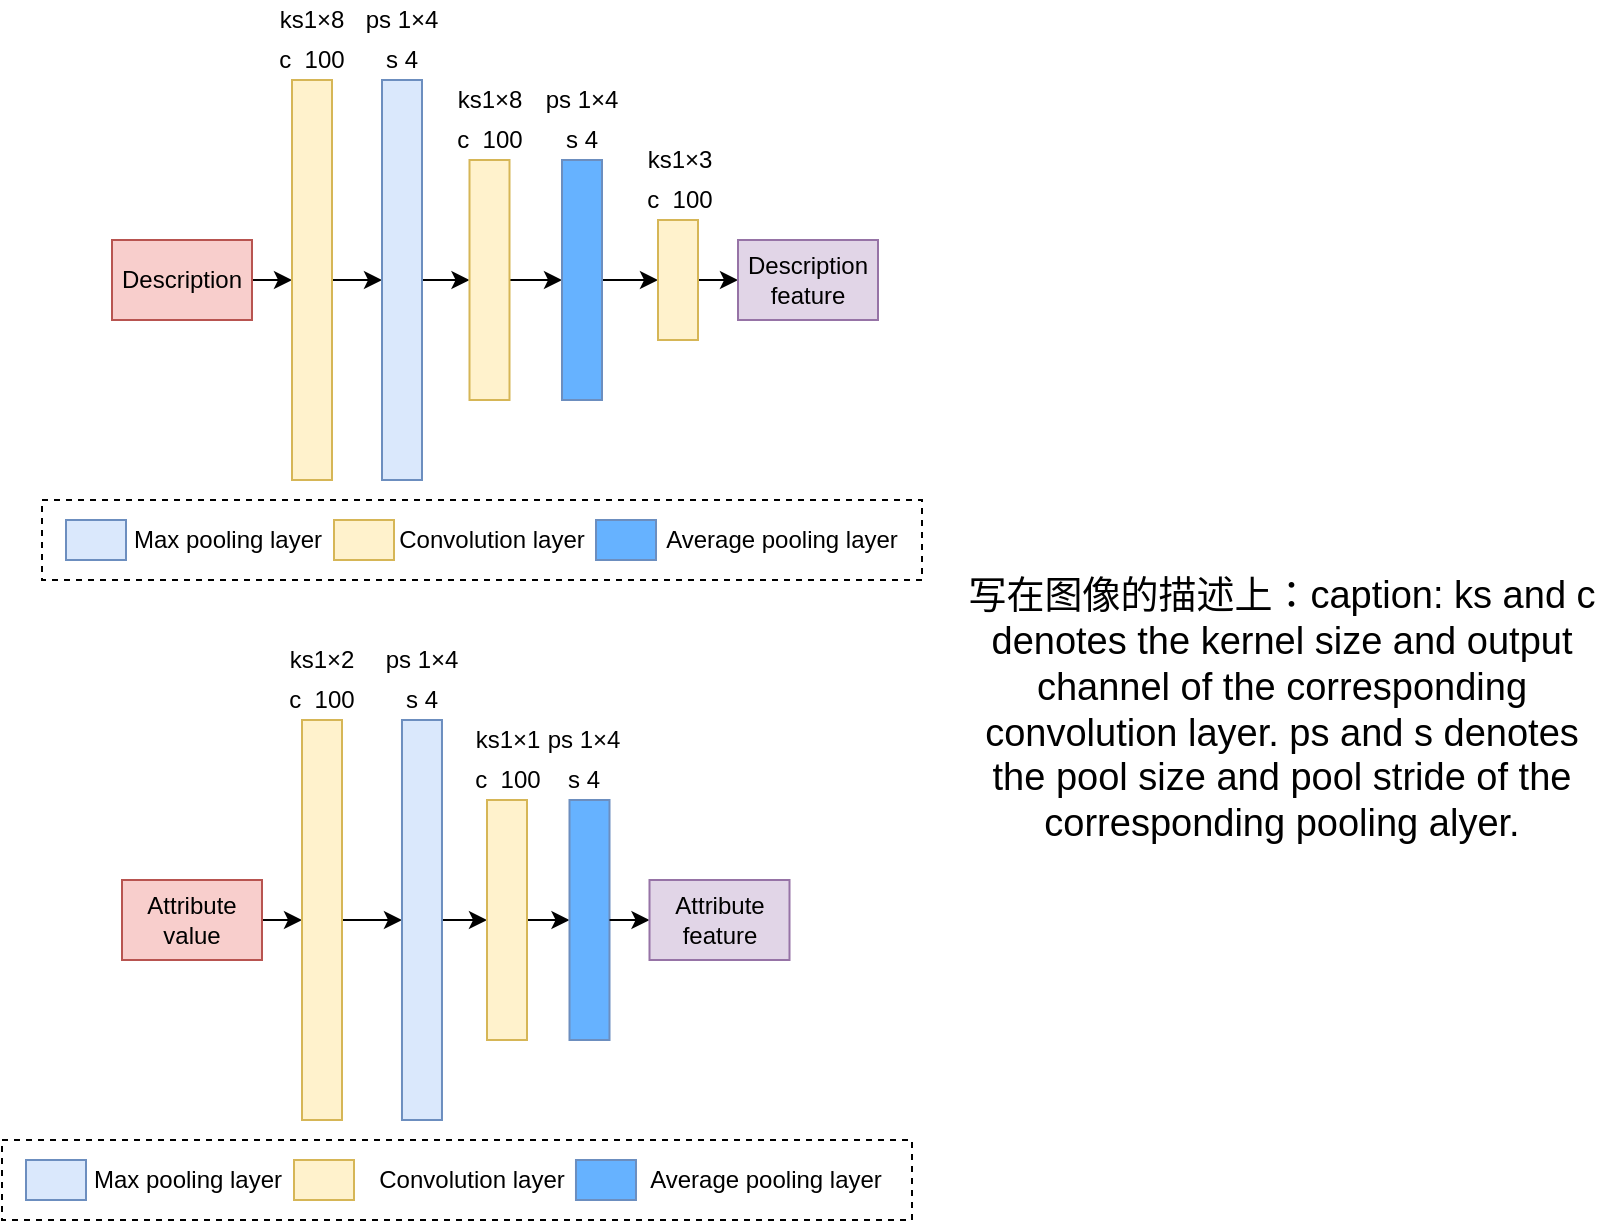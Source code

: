 <mxfile version="12.9.3" type="github" pages="3">
  <diagram id="D2KpiAwgiJkYozEt_yPz" name="Page-1">
    <mxGraphModel dx="1296" dy="685" grid="1" gridSize="10" guides="1" tooltips="1" connect="1" arrows="1" fold="1" page="1" pageScale="1" pageWidth="827" pageHeight="1169" math="0" shadow="0">
      <root>
        <mxCell id="zswCxuWQj6QQBfK_JD7G-0" />
        <mxCell id="zswCxuWQj6QQBfK_JD7G-1" parent="zswCxuWQj6QQBfK_JD7G-0" />
        <mxCell id="Nf-H6jkIH7w6b1b2WMMu-28" value="" style="rounded=0;whiteSpace=wrap;html=1;dashed=1;" parent="zswCxuWQj6QQBfK_JD7G-1" vertex="1">
          <mxGeometry x="30" y="250" width="440" height="40" as="geometry" />
        </mxCell>
        <mxCell id="-bWIcoS8LJO7vBeeIRkM-13" style="edgeStyle=orthogonalEdgeStyle;rounded=0;orthogonalLoop=1;jettySize=auto;html=1;exitX=1;exitY=0.5;exitDx=0;exitDy=0;entryX=0;entryY=0.5;entryDx=0;entryDy=0;" parent="zswCxuWQj6QQBfK_JD7G-1" source="-bWIcoS8LJO7vBeeIRkM-0" target="-bWIcoS8LJO7vBeeIRkM-1" edge="1">
          <mxGeometry relative="1" as="geometry" />
        </mxCell>
        <mxCell id="-bWIcoS8LJO7vBeeIRkM-0" value="Description" style="rounded=0;whiteSpace=wrap;html=1;fillColor=#f8cecc;strokeColor=#b85450;" parent="zswCxuWQj6QQBfK_JD7G-1" vertex="1">
          <mxGeometry x="65" y="120" width="70" height="40" as="geometry" />
        </mxCell>
        <mxCell id="-bWIcoS8LJO7vBeeIRkM-5" value="" style="edgeStyle=orthogonalEdgeStyle;rounded=0;orthogonalLoop=1;jettySize=auto;html=1;" parent="zswCxuWQj6QQBfK_JD7G-1" source="-bWIcoS8LJO7vBeeIRkM-1" target="-bWIcoS8LJO7vBeeIRkM-4" edge="1">
          <mxGeometry relative="1" as="geometry" />
        </mxCell>
        <mxCell id="-bWIcoS8LJO7vBeeIRkM-1" value="" style="rounded=0;whiteSpace=wrap;html=1;fillColor=#fff2cc;strokeColor=#d6b656;" parent="zswCxuWQj6QQBfK_JD7G-1" vertex="1">
          <mxGeometry x="155" y="40" width="20" height="200" as="geometry" />
        </mxCell>
        <mxCell id="-bWIcoS8LJO7vBeeIRkM-8" style="edgeStyle=orthogonalEdgeStyle;rounded=0;orthogonalLoop=1;jettySize=auto;html=1;exitX=1;exitY=0.5;exitDx=0;exitDy=0;entryX=0;entryY=0.5;entryDx=0;entryDy=0;" parent="zswCxuWQj6QQBfK_JD7G-1" source="-bWIcoS8LJO7vBeeIRkM-4" target="-bWIcoS8LJO7vBeeIRkM-6" edge="1">
          <mxGeometry relative="1" as="geometry">
            <mxPoint x="228.75" y="140" as="sourcePoint" />
          </mxGeometry>
        </mxCell>
        <mxCell id="-bWIcoS8LJO7vBeeIRkM-4" value="" style="rounded=0;whiteSpace=wrap;html=1;fillColor=#dae8fc;strokeColor=#6c8ebf;" parent="zswCxuWQj6QQBfK_JD7G-1" vertex="1">
          <mxGeometry x="200" y="40" width="20" height="200" as="geometry" />
        </mxCell>
        <mxCell id="-bWIcoS8LJO7vBeeIRkM-9" style="edgeStyle=orthogonalEdgeStyle;rounded=0;orthogonalLoop=1;jettySize=auto;html=1;exitX=1;exitY=0.5;exitDx=0;exitDy=0;entryX=0;entryY=0.5;entryDx=0;entryDy=0;" parent="zswCxuWQj6QQBfK_JD7G-1" source="-bWIcoS8LJO7vBeeIRkM-6" target="-bWIcoS8LJO7vBeeIRkM-7" edge="1">
          <mxGeometry relative="1" as="geometry" />
        </mxCell>
        <mxCell id="-bWIcoS8LJO7vBeeIRkM-6" value="" style="rounded=0;whiteSpace=wrap;html=1;fillColor=#fff2cc;strokeColor=#d6b656;" parent="zswCxuWQj6QQBfK_JD7G-1" vertex="1">
          <mxGeometry x="243.75" y="80" width="20" height="120" as="geometry" />
        </mxCell>
        <mxCell id="-bWIcoS8LJO7vBeeIRkM-11" style="edgeStyle=orthogonalEdgeStyle;rounded=0;orthogonalLoop=1;jettySize=auto;html=1;entryX=0;entryY=0.5;entryDx=0;entryDy=0;" parent="zswCxuWQj6QQBfK_JD7G-1" source="-bWIcoS8LJO7vBeeIRkM-7" target="-bWIcoS8LJO7vBeeIRkM-10" edge="1">
          <mxGeometry relative="1" as="geometry" />
        </mxCell>
        <mxCell id="-bWIcoS8LJO7vBeeIRkM-7" value="" style="rounded=0;whiteSpace=wrap;html=1;fillColor=#66B2FF;strokeColor=#6c8ebf;" parent="zswCxuWQj6QQBfK_JD7G-1" vertex="1">
          <mxGeometry x="290" y="80" width="20" height="120" as="geometry" />
        </mxCell>
        <mxCell id="-bWIcoS8LJO7vBeeIRkM-16" style="edgeStyle=orthogonalEdgeStyle;rounded=0;orthogonalLoop=1;jettySize=auto;html=1;exitX=1;exitY=0.5;exitDx=0;exitDy=0;entryX=0;entryY=0.5;entryDx=0;entryDy=0;" parent="zswCxuWQj6QQBfK_JD7G-1" source="-bWIcoS8LJO7vBeeIRkM-10" target="-bWIcoS8LJO7vBeeIRkM-15" edge="1">
          <mxGeometry relative="1" as="geometry" />
        </mxCell>
        <mxCell id="-bWIcoS8LJO7vBeeIRkM-10" value="" style="rounded=0;whiteSpace=wrap;html=1;fillColor=#fff2cc;strokeColor=#d6b656;" parent="zswCxuWQj6QQBfK_JD7G-1" vertex="1">
          <mxGeometry x="338" y="110" width="20" height="60" as="geometry" />
        </mxCell>
        <mxCell id="-bWIcoS8LJO7vBeeIRkM-15" value="Description&lt;br&gt;feature" style="rounded=0;whiteSpace=wrap;html=1;fillColor=#e1d5e7;strokeColor=#9673a6;" parent="zswCxuWQj6QQBfK_JD7G-1" vertex="1">
          <mxGeometry x="378" y="120" width="70" height="40" as="geometry" />
        </mxCell>
        <mxCell id="-bWIcoS8LJO7vBeeIRkM-18" value="" style="rounded=0;whiteSpace=wrap;html=1;fillColor=#fff2cc;strokeColor=#d6b656;" parent="zswCxuWQj6QQBfK_JD7G-1" vertex="1">
          <mxGeometry x="176" y="260" width="30" height="20" as="geometry" />
        </mxCell>
        <mxCell id="-bWIcoS8LJO7vBeeIRkM-19" value="" style="rounded=0;whiteSpace=wrap;html=1;fillColor=#dae8fc;strokeColor=#6c8ebf;" parent="zswCxuWQj6QQBfK_JD7G-1" vertex="1">
          <mxGeometry x="42" y="260" width="30" height="20" as="geometry" />
        </mxCell>
        <mxCell id="-bWIcoS8LJO7vBeeIRkM-21" value="" style="rounded=0;whiteSpace=wrap;html=1;fillColor=#66B2FF;strokeColor=#6c8ebf;" parent="zswCxuWQj6QQBfK_JD7G-1" vertex="1">
          <mxGeometry x="307" y="260" width="30" height="20" as="geometry" />
        </mxCell>
        <mxCell id="-bWIcoS8LJO7vBeeIRkM-22" value="Max pooling layer" style="text;html=1;strokeColor=none;fillColor=none;align=center;verticalAlign=middle;whiteSpace=wrap;rounded=0;" parent="zswCxuWQj6QQBfK_JD7G-1" vertex="1">
          <mxGeometry x="73" y="260" width="100" height="20" as="geometry" />
        </mxCell>
        <mxCell id="-bWIcoS8LJO7vBeeIRkM-25" value="Convolution layer" style="text;html=1;strokeColor=none;fillColor=none;align=center;verticalAlign=middle;whiteSpace=wrap;rounded=0;" parent="zswCxuWQj6QQBfK_JD7G-1" vertex="1">
          <mxGeometry x="205" y="260" width="100" height="20" as="geometry" />
        </mxCell>
        <mxCell id="-bWIcoS8LJO7vBeeIRkM-26" value="Average pooling layer" style="text;html=1;strokeColor=none;fillColor=none;align=center;verticalAlign=middle;whiteSpace=wrap;rounded=0;" parent="zswCxuWQj6QQBfK_JD7G-1" vertex="1">
          <mxGeometry x="335" y="260" width="130" height="20" as="geometry" />
        </mxCell>
        <mxCell id="-bWIcoS8LJO7vBeeIRkM-33" value="ks1×8" style="text;html=1;strokeColor=none;fillColor=none;align=center;verticalAlign=middle;whiteSpace=wrap;rounded=0;" parent="zswCxuWQj6QQBfK_JD7G-1" vertex="1">
          <mxGeometry x="146.25" width="37.5" height="20" as="geometry" />
        </mxCell>
        <mxCell id="-bWIcoS8LJO7vBeeIRkM-36" value="" style="rounded=0;whiteSpace=wrap;html=1;dashed=1;" parent="zswCxuWQj6QQBfK_JD7G-1" vertex="1">
          <mxGeometry x="10" y="570" width="455" height="40" as="geometry" />
        </mxCell>
        <mxCell id="-bWIcoS8LJO7vBeeIRkM-37" style="edgeStyle=orthogonalEdgeStyle;rounded=0;orthogonalLoop=1;jettySize=auto;html=1;exitX=1;exitY=0.5;exitDx=0;exitDy=0;entryX=0;entryY=0.5;entryDx=0;entryDy=0;" parent="zswCxuWQj6QQBfK_JD7G-1" source="-bWIcoS8LJO7vBeeIRkM-38" target="-bWIcoS8LJO7vBeeIRkM-40" edge="1">
          <mxGeometry relative="1" as="geometry" />
        </mxCell>
        <mxCell id="-bWIcoS8LJO7vBeeIRkM-38" value="Attribute&lt;br&gt;value" style="rounded=0;whiteSpace=wrap;html=1;fillColor=#f8cecc;strokeColor=#b85450;" parent="zswCxuWQj6QQBfK_JD7G-1" vertex="1">
          <mxGeometry x="70" y="440" width="70" height="40" as="geometry" />
        </mxCell>
        <mxCell id="-bWIcoS8LJO7vBeeIRkM-39" value="" style="edgeStyle=orthogonalEdgeStyle;rounded=0;orthogonalLoop=1;jettySize=auto;html=1;" parent="zswCxuWQj6QQBfK_JD7G-1" source="-bWIcoS8LJO7vBeeIRkM-40" target="-bWIcoS8LJO7vBeeIRkM-42" edge="1">
          <mxGeometry relative="1" as="geometry" />
        </mxCell>
        <mxCell id="-bWIcoS8LJO7vBeeIRkM-40" value="" style="rounded=0;whiteSpace=wrap;html=1;fillColor=#fff2cc;strokeColor=#d6b656;" parent="zswCxuWQj6QQBfK_JD7G-1" vertex="1">
          <mxGeometry x="160" y="360" width="20" height="200" as="geometry" />
        </mxCell>
        <mxCell id="-bWIcoS8LJO7vBeeIRkM-41" style="edgeStyle=orthogonalEdgeStyle;rounded=0;orthogonalLoop=1;jettySize=auto;html=1;exitX=1;exitY=0.5;exitDx=0;exitDy=0;entryX=0;entryY=0.5;entryDx=0;entryDy=0;" parent="zswCxuWQj6QQBfK_JD7G-1" source="-bWIcoS8LJO7vBeeIRkM-42" target="-bWIcoS8LJO7vBeeIRkM-44" edge="1">
          <mxGeometry relative="1" as="geometry" />
        </mxCell>
        <mxCell id="-bWIcoS8LJO7vBeeIRkM-42" value="" style="rounded=0;whiteSpace=wrap;html=1;fillColor=#dae8fc;strokeColor=#6c8ebf;" parent="zswCxuWQj6QQBfK_JD7G-1" vertex="1">
          <mxGeometry x="209.99" y="360" width="20" height="200" as="geometry" />
        </mxCell>
        <mxCell id="-bWIcoS8LJO7vBeeIRkM-43" style="edgeStyle=orthogonalEdgeStyle;rounded=0;orthogonalLoop=1;jettySize=auto;html=1;exitX=1;exitY=0.5;exitDx=0;exitDy=0;entryX=0;entryY=0.5;entryDx=0;entryDy=0;" parent="zswCxuWQj6QQBfK_JD7G-1" source="-bWIcoS8LJO7vBeeIRkM-44" target="-bWIcoS8LJO7vBeeIRkM-46" edge="1">
          <mxGeometry relative="1" as="geometry" />
        </mxCell>
        <mxCell id="-bWIcoS8LJO7vBeeIRkM-44" value="" style="rounded=0;whiteSpace=wrap;html=1;fillColor=#fff2cc;strokeColor=#d6b656;" parent="zswCxuWQj6QQBfK_JD7G-1" vertex="1">
          <mxGeometry x="252.5" y="400" width="20" height="120" as="geometry" />
        </mxCell>
        <mxCell id="-bWIcoS8LJO7vBeeIRkM-46" value="" style="rounded=0;whiteSpace=wrap;html=1;fillColor=#66B2FF;strokeColor=#6c8ebf;" parent="zswCxuWQj6QQBfK_JD7G-1" vertex="1">
          <mxGeometry x="293.75" y="400" width="20" height="120" as="geometry" />
        </mxCell>
        <mxCell id="-bWIcoS8LJO7vBeeIRkM-47" style="edgeStyle=orthogonalEdgeStyle;rounded=0;orthogonalLoop=1;jettySize=auto;html=1;exitX=1;exitY=0.5;exitDx=0;exitDy=0;entryX=0;entryY=0.5;entryDx=0;entryDy=0;" parent="zswCxuWQj6QQBfK_JD7G-1" target="-bWIcoS8LJO7vBeeIRkM-49" edge="1">
          <mxGeometry relative="1" as="geometry">
            <mxPoint x="313.75" y="460.0" as="sourcePoint" />
          </mxGeometry>
        </mxCell>
        <mxCell id="-bWIcoS8LJO7vBeeIRkM-49" value="Attribute&lt;br&gt;feature" style="rounded=0;whiteSpace=wrap;html=1;fillColor=#e1d5e7;strokeColor=#9673a6;" parent="zswCxuWQj6QQBfK_JD7G-1" vertex="1">
          <mxGeometry x="333.75" y="440" width="70" height="40" as="geometry" />
        </mxCell>
        <mxCell id="-bWIcoS8LJO7vBeeIRkM-50" value="" style="rounded=0;whiteSpace=wrap;html=1;fillColor=#fff2cc;strokeColor=#d6b656;" parent="zswCxuWQj6QQBfK_JD7G-1" vertex="1">
          <mxGeometry x="156" y="580" width="30" height="20" as="geometry" />
        </mxCell>
        <mxCell id="-bWIcoS8LJO7vBeeIRkM-51" value="" style="rounded=0;whiteSpace=wrap;html=1;fillColor=#dae8fc;strokeColor=#6c8ebf;" parent="zswCxuWQj6QQBfK_JD7G-1" vertex="1">
          <mxGeometry x="22" y="580" width="30" height="20" as="geometry" />
        </mxCell>
        <mxCell id="-bWIcoS8LJO7vBeeIRkM-52" value="" style="rounded=0;whiteSpace=wrap;html=1;fillColor=#66B2FF;strokeColor=#6c8ebf;" parent="zswCxuWQj6QQBfK_JD7G-1" vertex="1">
          <mxGeometry x="296.99" y="580" width="30" height="20" as="geometry" />
        </mxCell>
        <mxCell id="-bWIcoS8LJO7vBeeIRkM-53" value="Max pooling layer" style="text;html=1;strokeColor=none;fillColor=none;align=center;verticalAlign=middle;whiteSpace=wrap;rounded=0;" parent="zswCxuWQj6QQBfK_JD7G-1" vertex="1">
          <mxGeometry x="53" y="580" width="100" height="20" as="geometry" />
        </mxCell>
        <mxCell id="-bWIcoS8LJO7vBeeIRkM-54" value="Convolution layer" style="text;html=1;strokeColor=none;fillColor=none;align=center;verticalAlign=middle;whiteSpace=wrap;rounded=0;" parent="zswCxuWQj6QQBfK_JD7G-1" vertex="1">
          <mxGeometry x="194.99" y="580" width="100" height="20" as="geometry" />
        </mxCell>
        <mxCell id="-bWIcoS8LJO7vBeeIRkM-55" value="Average pooling layer" style="text;html=1;strokeColor=none;fillColor=none;align=center;verticalAlign=middle;whiteSpace=wrap;rounded=0;" parent="zswCxuWQj6QQBfK_JD7G-1" vertex="1">
          <mxGeometry x="326.99" y="580" width="130" height="20" as="geometry" />
        </mxCell>
        <mxCell id="-bWIcoS8LJO7vBeeIRkM-60" value="c&amp;nbsp; 100" style="text;html=1;strokeColor=none;fillColor=none;align=center;verticalAlign=middle;whiteSpace=wrap;rounded=0;" parent="zswCxuWQj6QQBfK_JD7G-1" vertex="1">
          <mxGeometry x="146.25" y="20" width="37.5" height="20" as="geometry" />
        </mxCell>
        <mxCell id="-bWIcoS8LJO7vBeeIRkM-61" value="ks1×8" style="text;html=1;strokeColor=none;fillColor=none;align=center;verticalAlign=middle;whiteSpace=wrap;rounded=0;" parent="zswCxuWQj6QQBfK_JD7G-1" vertex="1">
          <mxGeometry x="235" y="40" width="37.5" height="20" as="geometry" />
        </mxCell>
        <mxCell id="-bWIcoS8LJO7vBeeIRkM-62" value="c&amp;nbsp; 100" style="text;html=1;strokeColor=none;fillColor=none;align=center;verticalAlign=middle;whiteSpace=wrap;rounded=0;" parent="zswCxuWQj6QQBfK_JD7G-1" vertex="1">
          <mxGeometry x="235" y="60" width="37.5" height="20" as="geometry" />
        </mxCell>
        <mxCell id="-bWIcoS8LJO7vBeeIRkM-63" value="ks1×3" style="text;html=1;strokeColor=none;fillColor=none;align=center;verticalAlign=middle;whiteSpace=wrap;rounded=0;" parent="zswCxuWQj6QQBfK_JD7G-1" vertex="1">
          <mxGeometry x="330" y="70" width="37.5" height="20" as="geometry" />
        </mxCell>
        <mxCell id="-bWIcoS8LJO7vBeeIRkM-64" value="c&amp;nbsp; 100" style="text;html=1;strokeColor=none;fillColor=none;align=center;verticalAlign=middle;whiteSpace=wrap;rounded=0;" parent="zswCxuWQj6QQBfK_JD7G-1" vertex="1">
          <mxGeometry x="330" y="90" width="37.5" height="20" as="geometry" />
        </mxCell>
        <mxCell id="-bWIcoS8LJO7vBeeIRkM-65" value="ks1×2" style="text;html=1;strokeColor=none;fillColor=none;align=center;verticalAlign=middle;whiteSpace=wrap;rounded=0;" parent="zswCxuWQj6QQBfK_JD7G-1" vertex="1">
          <mxGeometry x="151.25" y="320" width="37.5" height="20" as="geometry" />
        </mxCell>
        <mxCell id="-bWIcoS8LJO7vBeeIRkM-66" value="c&amp;nbsp; 100" style="text;html=1;strokeColor=none;fillColor=none;align=center;verticalAlign=middle;whiteSpace=wrap;rounded=0;" parent="zswCxuWQj6QQBfK_JD7G-1" vertex="1">
          <mxGeometry x="151.25" y="340" width="37.5" height="20" as="geometry" />
        </mxCell>
        <mxCell id="-bWIcoS8LJO7vBeeIRkM-67" value="ks1×1" style="text;html=1;strokeColor=none;fillColor=none;align=center;verticalAlign=middle;whiteSpace=wrap;rounded=0;" parent="zswCxuWQj6QQBfK_JD7G-1" vertex="1">
          <mxGeometry x="243.75" y="360" width="37.5" height="20" as="geometry" />
        </mxCell>
        <mxCell id="-bWIcoS8LJO7vBeeIRkM-68" value="c&amp;nbsp; 100" style="text;html=1;strokeColor=none;fillColor=none;align=center;verticalAlign=middle;whiteSpace=wrap;rounded=0;" parent="zswCxuWQj6QQBfK_JD7G-1" vertex="1">
          <mxGeometry x="243.75" y="380" width="37.5" height="20" as="geometry" />
        </mxCell>
        <mxCell id="-bWIcoS8LJO7vBeeIRkM-69" value="写在图像的描述上：caption: ks and c denotes the kernel size and output channel of the corresponding convolution layer. ps and s denotes the pool size and pool stride of the corresponding pooling alyer." style="text;html=1;strokeColor=none;fillColor=none;align=center;verticalAlign=middle;whiteSpace=wrap;rounded=0;fontSize=19;" parent="zswCxuWQj6QQBfK_JD7G-1" vertex="1">
          <mxGeometry x="490" y="220" width="320" height="270" as="geometry" />
        </mxCell>
        <mxCell id="-bWIcoS8LJO7vBeeIRkM-71" value="ps 1×4" style="text;html=1;strokeColor=none;fillColor=none;align=center;verticalAlign=middle;whiteSpace=wrap;rounded=0;" parent="zswCxuWQj6QQBfK_JD7G-1" vertex="1">
          <mxGeometry x="190.01" width="39.99" height="20" as="geometry" />
        </mxCell>
        <mxCell id="-bWIcoS8LJO7vBeeIRkM-72" value="s 4" style="text;html=1;strokeColor=none;fillColor=none;align=center;verticalAlign=middle;whiteSpace=wrap;rounded=0;" parent="zswCxuWQj6QQBfK_JD7G-1" vertex="1">
          <mxGeometry x="191.25" y="20" width="37.5" height="20" as="geometry" />
        </mxCell>
        <mxCell id="-bWIcoS8LJO7vBeeIRkM-73" value="ps 1×4" style="text;html=1;strokeColor=none;fillColor=none;align=center;verticalAlign=middle;whiteSpace=wrap;rounded=0;" parent="zswCxuWQj6QQBfK_JD7G-1" vertex="1">
          <mxGeometry x="280" y="40" width="39.99" height="20" as="geometry" />
        </mxCell>
        <mxCell id="-bWIcoS8LJO7vBeeIRkM-74" value="s 4" style="text;html=1;strokeColor=none;fillColor=none;align=center;verticalAlign=middle;whiteSpace=wrap;rounded=0;" parent="zswCxuWQj6QQBfK_JD7G-1" vertex="1">
          <mxGeometry x="281.24" y="60" width="37.5" height="20" as="geometry" />
        </mxCell>
        <mxCell id="-bWIcoS8LJO7vBeeIRkM-75" value="ps 1×4" style="text;html=1;strokeColor=none;fillColor=none;align=center;verticalAlign=middle;whiteSpace=wrap;rounded=0;" parent="zswCxuWQj6QQBfK_JD7G-1" vertex="1">
          <mxGeometry x="200" y="320" width="39.99" height="20" as="geometry" />
        </mxCell>
        <mxCell id="-bWIcoS8LJO7vBeeIRkM-76" value="s 4" style="text;html=1;strokeColor=none;fillColor=none;align=center;verticalAlign=middle;whiteSpace=wrap;rounded=0;" parent="zswCxuWQj6QQBfK_JD7G-1" vertex="1">
          <mxGeometry x="201.24" y="340" width="37.5" height="20" as="geometry" />
        </mxCell>
        <mxCell id="-bWIcoS8LJO7vBeeIRkM-79" value="ps 1×4" style="text;html=1;strokeColor=none;fillColor=none;align=center;verticalAlign=middle;whiteSpace=wrap;rounded=0;" parent="zswCxuWQj6QQBfK_JD7G-1" vertex="1">
          <mxGeometry x="281.24" y="360" width="39.99" height="20" as="geometry" />
        </mxCell>
        <mxCell id="-bWIcoS8LJO7vBeeIRkM-80" value="s 4" style="text;html=1;strokeColor=none;fillColor=none;align=center;verticalAlign=middle;whiteSpace=wrap;rounded=0;" parent="zswCxuWQj6QQBfK_JD7G-1" vertex="1">
          <mxGeometry x="282.48" y="380" width="37.5" height="20" as="geometry" />
        </mxCell>
      </root>
    </mxGraphModel>
  </diagram>
  <diagram id="NJ6vd7sll7RmcnslNVOy" name="第 2 页">
    <mxGraphModel dx="1102" dy="582" grid="1" gridSize="10" guides="1" tooltips="1" connect="1" arrows="1" fold="1" page="1" pageScale="1" pageWidth="827" pageHeight="1169" math="0" shadow="0">
      <root>
        <mxCell id="WvKr8OuWu00IRbeVMBMV-0" />
        <mxCell id="WvKr8OuWu00IRbeVMBMV-1" parent="WvKr8OuWu00IRbeVMBMV-0" />
        <mxCell id="fML5AShdrzJ3hRmlHjl2-22" value="" style="edgeStyle=orthogonalEdgeStyle;rounded=0;orthogonalLoop=1;jettySize=auto;html=1;fontSize=20;" parent="WvKr8OuWu00IRbeVMBMV-1" source="fML5AShdrzJ3hRmlHjl2-7" target="fML5AShdrzJ3hRmlHjl2-21" edge="1">
          <mxGeometry relative="1" as="geometry" />
        </mxCell>
        <mxCell id="fML5AShdrzJ3hRmlHjl2-7" value="" style="rounded=0;whiteSpace=wrap;html=1;" parent="WvKr8OuWu00IRbeVMBMV-1" vertex="1">
          <mxGeometry x="185" y="800" width="580" height="150" as="geometry" />
        </mxCell>
        <mxCell id="fML5AShdrzJ3hRmlHjl2-21" value="" style="rounded=0;whiteSpace=wrap;html=1;" parent="WvKr8OuWu00IRbeVMBMV-1" vertex="1">
          <mxGeometry x="185" y="980" width="580" height="230" as="geometry" />
        </mxCell>
        <mxCell id="GydJUKU-SyC7zDcrzHgr-35" style="edgeStyle=orthogonalEdgeStyle;rounded=0;orthogonalLoop=1;jettySize=auto;html=1;exitX=0.5;exitY=1;exitDx=0;exitDy=0;entryX=0.5;entryY=0;entryDx=0;entryDy=0;" parent="WvKr8OuWu00IRbeVMBMV-1" source="GydJUKU-SyC7zDcrzHgr-31" target="GydJUKU-SyC7zDcrzHgr-36" edge="1">
          <mxGeometry relative="1" as="geometry">
            <mxPoint x="110" y="160" as="targetPoint" />
          </mxGeometry>
        </mxCell>
        <mxCell id="GydJUKU-SyC7zDcrzHgr-31" value="1×8 conv, 100" style="rounded=0;whiteSpace=wrap;html=1;fillColor=#fff2cc;strokeColor=#d6b656;" parent="WvKr8OuWu00IRbeVMBMV-1" vertex="1">
          <mxGeometry x="50" y="100" width="120" height="30" as="geometry" />
        </mxCell>
        <mxCell id="GydJUKU-SyC7zDcrzHgr-45" style="edgeStyle=orthogonalEdgeStyle;rounded=0;orthogonalLoop=1;jettySize=auto;html=1;exitX=0.5;exitY=1;exitDx=0;exitDy=0;entryX=0.5;entryY=0;entryDx=0;entryDy=0;" parent="WvKr8OuWu00IRbeVMBMV-1" source="GydJUKU-SyC7zDcrzHgr-32" target="GydJUKU-SyC7zDcrzHgr-44" edge="1">
          <mxGeometry relative="1" as="geometry" />
        </mxCell>
        <mxCell id="GydJUKU-SyC7zDcrzHgr-32" value="1×8 conv, 100" style="rounded=0;whiteSpace=wrap;html=1;fillColor=#fff2cc;strokeColor=#d6b656;" parent="WvKr8OuWu00IRbeVMBMV-1" vertex="1">
          <mxGeometry x="50" y="180" width="120" height="30" as="geometry" />
        </mxCell>
        <mxCell id="GydJUKU-SyC7zDcrzHgr-51" style="edgeStyle=orthogonalEdgeStyle;rounded=0;orthogonalLoop=1;jettySize=auto;html=1;exitX=0.5;exitY=1;exitDx=0;exitDy=0;entryX=0.5;entryY=0;entryDx=0;entryDy=0;" parent="WvKr8OuWu00IRbeVMBMV-1" source="GydJUKU-SyC7zDcrzHgr-40" target="GydJUKU-SyC7zDcrzHgr-50" edge="1">
          <mxGeometry relative="1" as="geometry" />
        </mxCell>
        <mxCell id="GydJUKU-SyC7zDcrzHgr-40" value="1×3 conv, 100" style="rounded=0;whiteSpace=wrap;html=1;fillColor=#fff2cc;strokeColor=#d6b656;" parent="WvKr8OuWu00IRbeVMBMV-1" vertex="1">
          <mxGeometry x="50" y="266" width="120" height="30" as="geometry" />
        </mxCell>
        <mxCell id="GydJUKU-SyC7zDcrzHgr-39" style="edgeStyle=orthogonalEdgeStyle;rounded=0;orthogonalLoop=1;jettySize=auto;html=1;exitX=0.5;exitY=1;exitDx=0;exitDy=0;entryX=0.5;entryY=0;entryDx=0;entryDy=0;" parent="WvKr8OuWu00IRbeVMBMV-1" source="GydJUKU-SyC7zDcrzHgr-36" target="GydJUKU-SyC7zDcrzHgr-32" edge="1">
          <mxGeometry relative="1" as="geometry" />
        </mxCell>
        <mxCell id="GydJUKU-SyC7zDcrzHgr-36" value="max pooling, &lt;br&gt;size 1×4, strde 4" style="text;html=1;strokeColor=none;fillColor=none;align=center;verticalAlign=middle;whiteSpace=wrap;rounded=0;" parent="WvKr8OuWu00IRbeVMBMV-1" vertex="1">
          <mxGeometry x="40" y="140" width="140" height="34" as="geometry" />
        </mxCell>
        <mxCell id="GydJUKU-SyC7zDcrzHgr-46" style="edgeStyle=orthogonalEdgeStyle;rounded=0;orthogonalLoop=1;jettySize=auto;html=1;exitX=0.5;exitY=1;exitDx=0;exitDy=0;entryX=0.5;entryY=0;entryDx=0;entryDy=0;" parent="WvKr8OuWu00IRbeVMBMV-1" source="GydJUKU-SyC7zDcrzHgr-44" target="GydJUKU-SyC7zDcrzHgr-40" edge="1">
          <mxGeometry relative="1" as="geometry" />
        </mxCell>
        <mxCell id="GydJUKU-SyC7zDcrzHgr-44" value="average pooling, &lt;br&gt;size 1×8, strde 4" style="text;html=1;strokeColor=none;fillColor=none;align=center;verticalAlign=middle;whiteSpace=wrap;rounded=0;" parent="WvKr8OuWu00IRbeVMBMV-1" vertex="1">
          <mxGeometry x="40" y="223" width="140" height="30" as="geometry" />
        </mxCell>
        <mxCell id="GydJUKU-SyC7zDcrzHgr-48" style="edgeStyle=orthogonalEdgeStyle;rounded=0;orthogonalLoop=1;jettySize=auto;html=1;exitX=0.5;exitY=1;exitDx=0;exitDy=0;entryX=0.5;entryY=0;entryDx=0;entryDy=0;" parent="WvKr8OuWu00IRbeVMBMV-1" source="GydJUKU-SyC7zDcrzHgr-47" target="GydJUKU-SyC7zDcrzHgr-31" edge="1">
          <mxGeometry relative="1" as="geometry" />
        </mxCell>
        <mxCell id="GydJUKU-SyC7zDcrzHgr-47" value="Description" style="rounded=0;whiteSpace=wrap;html=1;fillColor=#f8cecc;strokeColor=#b85450;" parent="WvKr8OuWu00IRbeVMBMV-1" vertex="1">
          <mxGeometry x="75" y="40" width="70" height="40" as="geometry" />
        </mxCell>
        <mxCell id="GydJUKU-SyC7zDcrzHgr-49" style="edgeStyle=orthogonalEdgeStyle;rounded=0;orthogonalLoop=1;jettySize=auto;html=1;exitX=0.5;exitY=1;exitDx=0;exitDy=0;" parent="WvKr8OuWu00IRbeVMBMV-1" source="GydJUKU-SyC7zDcrzHgr-40" target="GydJUKU-SyC7zDcrzHgr-40" edge="1">
          <mxGeometry relative="1" as="geometry" />
        </mxCell>
        <mxCell id="GydJUKU-SyC7zDcrzHgr-50" value="Description&lt;br&gt;feature" style="rounded=0;whiteSpace=wrap;html=1;fillColor=#e1d5e7;strokeColor=#9673a6;" parent="WvKr8OuWu00IRbeVMBMV-1" vertex="1">
          <mxGeometry x="75" y="310" width="70" height="40" as="geometry" />
        </mxCell>
        <mxCell id="GydJUKU-SyC7zDcrzHgr-52" style="edgeStyle=orthogonalEdgeStyle;rounded=0;orthogonalLoop=1;jettySize=auto;html=1;exitX=0.5;exitY=1;exitDx=0;exitDy=0;entryX=0.5;entryY=0;entryDx=0;entryDy=0;" parent="WvKr8OuWu00IRbeVMBMV-1" source="GydJUKU-SyC7zDcrzHgr-53" target="GydJUKU-SyC7zDcrzHgr-59" edge="1">
          <mxGeometry relative="1" as="geometry">
            <mxPoint x="270" y="160" as="targetPoint" />
          </mxGeometry>
        </mxCell>
        <mxCell id="GydJUKU-SyC7zDcrzHgr-53" value="1×2 conv, 100" style="rounded=0;whiteSpace=wrap;html=1;fillColor=#fff2cc;strokeColor=#d6b656;" parent="WvKr8OuWu00IRbeVMBMV-1" vertex="1">
          <mxGeometry x="210" y="100" width="120" height="30" as="geometry" />
        </mxCell>
        <mxCell id="GydJUKU-SyC7zDcrzHgr-54" style="edgeStyle=orthogonalEdgeStyle;rounded=0;orthogonalLoop=1;jettySize=auto;html=1;exitX=0.5;exitY=1;exitDx=0;exitDy=0;entryX=0.5;entryY=0;entryDx=0;entryDy=0;" parent="WvKr8OuWu00IRbeVMBMV-1" source="GydJUKU-SyC7zDcrzHgr-55" target="GydJUKU-SyC7zDcrzHgr-61" edge="1">
          <mxGeometry relative="1" as="geometry" />
        </mxCell>
        <mxCell id="GydJUKU-SyC7zDcrzHgr-55" value="1×1 conv, 100" style="rounded=0;whiteSpace=wrap;html=1;fillColor=#fff2cc;strokeColor=#d6b656;" parent="WvKr8OuWu00IRbeVMBMV-1" vertex="1">
          <mxGeometry x="210" y="180" width="120" height="30" as="geometry" />
        </mxCell>
        <mxCell id="GydJUKU-SyC7zDcrzHgr-58" style="edgeStyle=orthogonalEdgeStyle;rounded=0;orthogonalLoop=1;jettySize=auto;html=1;exitX=0.5;exitY=1;exitDx=0;exitDy=0;entryX=0.5;entryY=0;entryDx=0;entryDy=0;" parent="WvKr8OuWu00IRbeVMBMV-1" source="GydJUKU-SyC7zDcrzHgr-59" target="GydJUKU-SyC7zDcrzHgr-55" edge="1">
          <mxGeometry relative="1" as="geometry" />
        </mxCell>
        <mxCell id="GydJUKU-SyC7zDcrzHgr-59" value="1×4 max pooling, &lt;br&gt;strde 4" style="text;html=1;strokeColor=#6c8ebf;fillColor=#dae8fc;align=center;verticalAlign=middle;whiteSpace=wrap;rounded=0;" parent="WvKr8OuWu00IRbeVMBMV-1" vertex="1">
          <mxGeometry x="200" y="140" width="140" height="34" as="geometry" />
        </mxCell>
        <mxCell id="GydJUKU-SyC7zDcrzHgr-60" style="edgeStyle=orthogonalEdgeStyle;rounded=0;orthogonalLoop=1;jettySize=auto;html=1;exitX=0.5;exitY=1;exitDx=0;exitDy=0;entryX=0.5;entryY=0;entryDx=0;entryDy=0;" parent="WvKr8OuWu00IRbeVMBMV-1" source="GydJUKU-SyC7zDcrzHgr-61" target="GydJUKU-SyC7zDcrzHgr-65" edge="1">
          <mxGeometry relative="1" as="geometry">
            <mxPoint x="270.0" y="266" as="targetPoint" />
          </mxGeometry>
        </mxCell>
        <mxCell id="GydJUKU-SyC7zDcrzHgr-61" value="1×8 average pooling, &lt;br&gt;&amp;nbsp;strde 4" style="text;html=1;strokeColor=#6c8ebf;fillColor=#dae8fc;align=center;verticalAlign=middle;whiteSpace=wrap;rounded=0;" parent="WvKr8OuWu00IRbeVMBMV-1" vertex="1">
          <mxGeometry x="200" y="223" width="140" height="30" as="geometry" />
        </mxCell>
        <mxCell id="GydJUKU-SyC7zDcrzHgr-62" style="edgeStyle=orthogonalEdgeStyle;rounded=0;orthogonalLoop=1;jettySize=auto;html=1;exitX=0.5;exitY=1;exitDx=0;exitDy=0;entryX=0.5;entryY=0;entryDx=0;entryDy=0;" parent="WvKr8OuWu00IRbeVMBMV-1" source="GydJUKU-SyC7zDcrzHgr-63" target="GydJUKU-SyC7zDcrzHgr-53" edge="1">
          <mxGeometry relative="1" as="geometry" />
        </mxCell>
        <mxCell id="GydJUKU-SyC7zDcrzHgr-63" value="Attribute&lt;br&gt;value" style="rounded=0;whiteSpace=wrap;html=1;fillColor=#f8cecc;strokeColor=#b85450;" parent="WvKr8OuWu00IRbeVMBMV-1" vertex="1">
          <mxGeometry x="235" y="40" width="70" height="40" as="geometry" />
        </mxCell>
        <mxCell id="GydJUKU-SyC7zDcrzHgr-64" style="edgeStyle=orthogonalEdgeStyle;rounded=0;orthogonalLoop=1;jettySize=auto;html=1;exitX=0.5;exitY=1;exitDx=0;exitDy=0;" parent="WvKr8OuWu00IRbeVMBMV-1" edge="1">
          <mxGeometry relative="1" as="geometry">
            <mxPoint x="270.0" y="296" as="sourcePoint" />
            <mxPoint x="270.0" y="296" as="targetPoint" />
          </mxGeometry>
        </mxCell>
        <mxCell id="GydJUKU-SyC7zDcrzHgr-65" value="Attribute&lt;br&gt;feature" style="rounded=0;whiteSpace=wrap;html=1;fillColor=#e1d5e7;strokeColor=#9673a6;" parent="WvKr8OuWu00IRbeVMBMV-1" vertex="1">
          <mxGeometry x="235" y="340" width="70" height="40" as="geometry" />
        </mxCell>
        <mxCell id="Bbtx0m7F_LNPK4UvHA8J-0" style="edgeStyle=orthogonalEdgeStyle;rounded=0;orthogonalLoop=1;jettySize=auto;html=1;exitX=0.5;exitY=1;exitDx=0;exitDy=0;entryX=0.5;entryY=0;entryDx=0;entryDy=0;" parent="WvKr8OuWu00IRbeVMBMV-1" source="Bbtx0m7F_LNPK4UvHA8J-1" target="Bbtx0m7F_LNPK4UvHA8J-7" edge="1">
          <mxGeometry relative="1" as="geometry">
            <mxPoint x="440" y="230" as="targetPoint" />
          </mxGeometry>
        </mxCell>
        <mxCell id="Bbtx0m7F_LNPK4UvHA8J-1" value="1×8 conv, 100" style="rounded=0;whiteSpace=wrap;html=1;fillColor=#fff2cc;strokeColor=#d6b656;" parent="WvKr8OuWu00IRbeVMBMV-1" vertex="1">
          <mxGeometry x="380" y="170" width="120" height="30" as="geometry" />
        </mxCell>
        <mxCell id="Bbtx0m7F_LNPK4UvHA8J-2" style="edgeStyle=orthogonalEdgeStyle;rounded=0;orthogonalLoop=1;jettySize=auto;html=1;exitX=0.5;exitY=1;exitDx=0;exitDy=0;entryX=0.5;entryY=0;entryDx=0;entryDy=0;" parent="WvKr8OuWu00IRbeVMBMV-1" source="Bbtx0m7F_LNPK4UvHA8J-3" target="Bbtx0m7F_LNPK4UvHA8J-9" edge="1">
          <mxGeometry relative="1" as="geometry" />
        </mxCell>
        <mxCell id="Bbtx0m7F_LNPK4UvHA8J-3" value="1×8 conv, 100" style="rounded=0;whiteSpace=wrap;html=1;fillColor=#fff2cc;strokeColor=#d6b656;" parent="WvKr8OuWu00IRbeVMBMV-1" vertex="1">
          <mxGeometry x="380" y="250" width="120" height="30" as="geometry" />
        </mxCell>
        <mxCell id="Bbtx0m7F_LNPK4UvHA8J-4" style="edgeStyle=orthogonalEdgeStyle;rounded=0;orthogonalLoop=1;jettySize=auto;html=1;exitX=0.5;exitY=1;exitDx=0;exitDy=0;entryX=0.5;entryY=0;entryDx=0;entryDy=0;" parent="WvKr8OuWu00IRbeVMBMV-1" source="Bbtx0m7F_LNPK4UvHA8J-5" target="Bbtx0m7F_LNPK4UvHA8J-13" edge="1">
          <mxGeometry relative="1" as="geometry" />
        </mxCell>
        <mxCell id="Bbtx0m7F_LNPK4UvHA8J-5" value="1×3 conv, 100" style="rounded=0;whiteSpace=wrap;html=1;fillColor=#fff2cc;strokeColor=#d6b656;" parent="WvKr8OuWu00IRbeVMBMV-1" vertex="1">
          <mxGeometry x="380" y="336" width="120" height="30" as="geometry" />
        </mxCell>
        <mxCell id="Bbtx0m7F_LNPK4UvHA8J-6" style="edgeStyle=orthogonalEdgeStyle;rounded=0;orthogonalLoop=1;jettySize=auto;html=1;exitX=0.5;exitY=1;exitDx=0;exitDy=0;entryX=0.5;entryY=0;entryDx=0;entryDy=0;" parent="WvKr8OuWu00IRbeVMBMV-1" source="Bbtx0m7F_LNPK4UvHA8J-7" target="Bbtx0m7F_LNPK4UvHA8J-3" edge="1">
          <mxGeometry relative="1" as="geometry" />
        </mxCell>
        <mxCell id="Bbtx0m7F_LNPK4UvHA8J-7" value="max pooling, &lt;br&gt;size 1×4, strde 4" style="text;html=1;strokeColor=none;fillColor=none;align=center;verticalAlign=middle;whiteSpace=wrap;rounded=0;" parent="WvKr8OuWu00IRbeVMBMV-1" vertex="1">
          <mxGeometry x="370" y="210" width="140" height="34" as="geometry" />
        </mxCell>
        <mxCell id="Bbtx0m7F_LNPK4UvHA8J-8" style="edgeStyle=orthogonalEdgeStyle;rounded=0;orthogonalLoop=1;jettySize=auto;html=1;exitX=0.5;exitY=1;exitDx=0;exitDy=0;entryX=0.5;entryY=0;entryDx=0;entryDy=0;" parent="WvKr8OuWu00IRbeVMBMV-1" source="Bbtx0m7F_LNPK4UvHA8J-9" target="Bbtx0m7F_LNPK4UvHA8J-5" edge="1">
          <mxGeometry relative="1" as="geometry" />
        </mxCell>
        <mxCell id="Bbtx0m7F_LNPK4UvHA8J-9" value="average pooling, &lt;br&gt;size 1×8, strde 4" style="text;html=1;strokeColor=none;fillColor=none;align=center;verticalAlign=middle;whiteSpace=wrap;rounded=0;" parent="WvKr8OuWu00IRbeVMBMV-1" vertex="1">
          <mxGeometry x="370" y="293" width="140" height="30" as="geometry" />
        </mxCell>
        <mxCell id="Bbtx0m7F_LNPK4UvHA8J-10" style="edgeStyle=orthogonalEdgeStyle;rounded=0;orthogonalLoop=1;jettySize=auto;html=1;exitX=0.5;exitY=1;exitDx=0;exitDy=0;entryX=0.5;entryY=0;entryDx=0;entryDy=0;" parent="WvKr8OuWu00IRbeVMBMV-1" source="Bbtx0m7F_LNPK4UvHA8J-11" target="Bbtx0m7F_LNPK4UvHA8J-1" edge="1">
          <mxGeometry relative="1" as="geometry" />
        </mxCell>
        <mxCell id="Bbtx0m7F_LNPK4UvHA8J-11" value="Description" style="rounded=0;whiteSpace=wrap;html=1;fillColor=#f8cecc;strokeColor=#b85450;" parent="WvKr8OuWu00IRbeVMBMV-1" vertex="1">
          <mxGeometry x="405" y="110" width="70" height="40" as="geometry" />
        </mxCell>
        <mxCell id="Bbtx0m7F_LNPK4UvHA8J-12" style="edgeStyle=orthogonalEdgeStyle;rounded=0;orthogonalLoop=1;jettySize=auto;html=1;exitX=0.5;exitY=1;exitDx=0;exitDy=0;" parent="WvKr8OuWu00IRbeVMBMV-1" source="Bbtx0m7F_LNPK4UvHA8J-5" target="Bbtx0m7F_LNPK4UvHA8J-5" edge="1">
          <mxGeometry relative="1" as="geometry" />
        </mxCell>
        <mxCell id="Bbtx0m7F_LNPK4UvHA8J-13" value="Description&lt;br&gt;feature" style="rounded=0;whiteSpace=wrap;html=1;fillColor=#e1d5e7;strokeColor=#9673a6;" parent="WvKr8OuWu00IRbeVMBMV-1" vertex="1">
          <mxGeometry x="405" y="380" width="70" height="40" as="geometry" />
        </mxCell>
        <mxCell id="9rhOHNDIpvoFOZnhl8a4-0" value="1×1 conv, 100" style="rounded=0;whiteSpace=wrap;html=1;fillColor=#fff2cc;strokeColor=#d6b656;" parent="WvKr8OuWu00IRbeVMBMV-1" vertex="1">
          <mxGeometry x="210" y="280" width="120" height="30" as="geometry" />
        </mxCell>
        <mxCell id="fML5AShdrzJ3hRmlHjl2-0" value="实体描述" style="rounded=0;whiteSpace=wrap;html=1;" parent="WvKr8OuWu00IRbeVMBMV-1" vertex="1">
          <mxGeometry x="200" y="620" width="120" height="60" as="geometry" />
        </mxCell>
        <mxCell id="fML5AShdrzJ3hRmlHjl2-1" value="关系三元组" style="rounded=0;whiteSpace=wrap;html=1;" parent="WvKr8OuWu00IRbeVMBMV-1" vertex="1">
          <mxGeometry x="405" y="620" width="120" height="60" as="geometry" />
        </mxCell>
        <mxCell id="fML5AShdrzJ3hRmlHjl2-2" value="属性三元组" style="rounded=0;whiteSpace=wrap;html=1;" parent="WvKr8OuWu00IRbeVMBMV-1" vertex="1">
          <mxGeometry x="600" y="620" width="120" height="60" as="geometry" />
        </mxCell>
        <mxCell id="fML5AShdrzJ3hRmlHjl2-3" value="" style="endArrow=classic;html=1;entryX=0.5;entryY=0;entryDx=0;entryDy=0;" parent="WvKr8OuWu00IRbeVMBMV-1" target="fML5AShdrzJ3hRmlHjl2-0" edge="1">
          <mxGeometry width="50" height="50" relative="1" as="geometry">
            <mxPoint x="400" y="560" as="sourcePoint" />
            <mxPoint x="450" y="510" as="targetPoint" />
          </mxGeometry>
        </mxCell>
        <mxCell id="fML5AShdrzJ3hRmlHjl2-4" value="" style="endArrow=classic;html=1;" parent="WvKr8OuWu00IRbeVMBMV-1" target="fML5AShdrzJ3hRmlHjl2-1" edge="1">
          <mxGeometry width="50" height="50" relative="1" as="geometry">
            <mxPoint x="400" y="560" as="sourcePoint" />
            <mxPoint x="270" y="630" as="targetPoint" />
          </mxGeometry>
        </mxCell>
        <mxCell id="fML5AShdrzJ3hRmlHjl2-5" value="" style="endArrow=classic;html=1;" parent="WvKr8OuWu00IRbeVMBMV-1" target="fML5AShdrzJ3hRmlHjl2-2" edge="1">
          <mxGeometry width="50" height="50" relative="1" as="geometry">
            <mxPoint x="460" y="550" as="sourcePoint" />
            <mxPoint x="280" y="640" as="targetPoint" />
          </mxGeometry>
        </mxCell>
        <mxCell id="fML5AShdrzJ3hRmlHjl2-6" value="" style="endArrow=classic;html=1;exitX=0.5;exitY=1;exitDx=0;exitDy=0;entryX=0.5;entryY=0;entryDx=0;entryDy=0;" parent="WvKr8OuWu00IRbeVMBMV-1" source="fML5AShdrzJ3hRmlHjl2-1" target="fML5AShdrzJ3hRmlHjl2-15" edge="1">
          <mxGeometry width="50" height="50" relative="1" as="geometry">
            <mxPoint x="440" y="700" as="sourcePoint" />
            <mxPoint x="335" y="770" as="targetPoint" />
            <Array as="points">
              <mxPoint x="335" y="700" />
            </Array>
          </mxGeometry>
        </mxCell>
        <mxCell id="fML5AShdrzJ3hRmlHjl2-8" value="CNDB&amp;nbsp;&lt;br style=&quot;font-size: 20px;&quot;&gt;h_se&amp;nbsp;" style="text;html=1;strokeColor=none;fillColor=none;align=center;verticalAlign=middle;whiteSpace=wrap;rounded=0;fontSize=20;" parent="WvKr8OuWu00IRbeVMBMV-1" vertex="1">
          <mxGeometry x="170" y="720" width="165" height="60" as="geometry" />
        </mxCell>
        <mxCell id="fML5AShdrzJ3hRmlHjl2-11" value="" style="endArrow=classic;html=1;entryX=0.5;entryY=0;entryDx=0;entryDy=0;" parent="WvKr8OuWu00IRbeVMBMV-1" target="fML5AShdrzJ3hRmlHjl2-20" edge="1">
          <mxGeometry width="50" height="50" relative="1" as="geometry">
            <mxPoint x="460" y="680" as="sourcePoint" />
            <mxPoint x="590" y="790" as="targetPoint" />
            <Array as="points">
              <mxPoint x="590" y="700" />
            </Array>
          </mxGeometry>
        </mxCell>
        <mxCell id="fML5AShdrzJ3hRmlHjl2-13" value="UGC&amp;nbsp;&lt;br style=&quot;font-size: 20px&quot;&gt;h_se&amp;nbsp;" style="text;html=1;strokeColor=none;fillColor=none;align=center;verticalAlign=middle;whiteSpace=wrap;rounded=0;fontSize=20;" parent="WvKr8OuWu00IRbeVMBMV-1" vertex="1">
          <mxGeometry x="577.5" y="720" width="165" height="60" as="geometry" />
        </mxCell>
        <mxCell id="fML5AShdrzJ3hRmlHjl2-14" value="cos(&amp;nbsp; &amp;nbsp; &amp;nbsp; &amp;nbsp; &amp;nbsp; &amp;nbsp; &amp;nbsp; &amp;nbsp; &amp;nbsp; &amp;nbsp; &amp;nbsp; &amp;nbsp; &amp;nbsp; &amp;nbsp; &amp;nbsp; &amp;nbsp; &amp;nbsp; &amp;nbsp; &amp;nbsp; &amp;nbsp; &amp;nbsp; &amp;nbsp; &amp;nbsp; &amp;nbsp; &amp;nbsp; &amp;nbsp; &amp;nbsp; &amp;nbsp;)" style="text;html=1;strokeColor=none;fillColor=none;align=center;verticalAlign=middle;whiteSpace=wrap;rounded=0;fontSize=20;" parent="WvKr8OuWu00IRbeVMBMV-1" vertex="1">
          <mxGeometry x="210" y="865" width="450" height="20" as="geometry" />
        </mxCell>
        <mxCell id="fML5AShdrzJ3hRmlHjl2-15" value="CNDB&lt;br&gt;hse" style="rounded=0;whiteSpace=wrap;html=1;fontSize=20;" parent="WvKr8OuWu00IRbeVMBMV-1" vertex="1">
          <mxGeometry x="330" y="810" width="80" height="140" as="geometry" />
        </mxCell>
        <mxCell id="fML5AShdrzJ3hRmlHjl2-18" value="实体对齐" style="text;html=1;strokeColor=none;fillColor=none;align=center;verticalAlign=middle;whiteSpace=wrap;rounded=0;fontSize=20;" parent="WvKr8OuWu00IRbeVMBMV-1" vertex="1">
          <mxGeometry x="185" y="865" width="40" height="20" as="geometry" />
        </mxCell>
        <mxCell id="fML5AShdrzJ3hRmlHjl2-19" style="edgeStyle=orthogonalEdgeStyle;rounded=0;orthogonalLoop=1;jettySize=auto;html=1;exitX=0.5;exitY=0;exitDx=0;exitDy=0;entryX=0.25;entryY=1;entryDx=0;entryDy=0;fontSize=20;" parent="WvKr8OuWu00IRbeVMBMV-1" source="fML5AShdrzJ3hRmlHjl2-18" target="fML5AShdrzJ3hRmlHjl2-18" edge="1">
          <mxGeometry relative="1" as="geometry" />
        </mxCell>
        <mxCell id="fML5AShdrzJ3hRmlHjl2-20" value="UGC&lt;br&gt;hse" style="rounded=0;whiteSpace=wrap;html=1;fontSize=20;" parent="WvKr8OuWu00IRbeVMBMV-1" vertex="1">
          <mxGeometry x="500" y="810" width="75" height="140" as="geometry" />
        </mxCell>
        <mxCell id="fML5AShdrzJ3hRmlHjl2-24" value="" style="ellipse;whiteSpace=wrap;html=1;aspect=fixed;fontSize=20;" parent="WvKr8OuWu00IRbeVMBMV-1" vertex="1">
          <mxGeometry x="255" y="1020" width="30" height="30" as="geometry" />
        </mxCell>
        <mxCell id="fML5AShdrzJ3hRmlHjl2-29" style="rounded=0;orthogonalLoop=1;jettySize=auto;html=1;exitX=1;exitY=0;exitDx=0;exitDy=0;fontSize=20;endArrow=none;endFill=0;" parent="WvKr8OuWu00IRbeVMBMV-1" source="fML5AShdrzJ3hRmlHjl2-25" target="fML5AShdrzJ3hRmlHjl2-26" edge="1">
          <mxGeometry relative="1" as="geometry" />
        </mxCell>
        <mxCell id="fML5AShdrzJ3hRmlHjl2-30" style="edgeStyle=none;rounded=0;orthogonalLoop=1;jettySize=auto;html=1;exitX=1;exitY=1;exitDx=0;exitDy=0;endArrow=none;endFill=0;fontSize=20;" parent="WvKr8OuWu00IRbeVMBMV-1" source="fML5AShdrzJ3hRmlHjl2-25" target="fML5AShdrzJ3hRmlHjl2-27" edge="1">
          <mxGeometry relative="1" as="geometry" />
        </mxCell>
        <mxCell id="fML5AShdrzJ3hRmlHjl2-31" style="edgeStyle=none;rounded=0;orthogonalLoop=1;jettySize=auto;html=1;exitX=0;exitY=0;exitDx=0;exitDy=0;endArrow=none;endFill=0;fontSize=20;" parent="WvKr8OuWu00IRbeVMBMV-1" source="fML5AShdrzJ3hRmlHjl2-25" target="fML5AShdrzJ3hRmlHjl2-24" edge="1">
          <mxGeometry relative="1" as="geometry" />
        </mxCell>
        <mxCell id="fML5AShdrzJ3hRmlHjl2-32" style="edgeStyle=none;rounded=0;orthogonalLoop=1;jettySize=auto;html=1;exitX=0;exitY=1;exitDx=0;exitDy=0;endArrow=none;endFill=0;fontSize=20;" parent="WvKr8OuWu00IRbeVMBMV-1" source="fML5AShdrzJ3hRmlHjl2-25" target="fML5AShdrzJ3hRmlHjl2-28" edge="1">
          <mxGeometry relative="1" as="geometry" />
        </mxCell>
        <mxCell id="fML5AShdrzJ3hRmlHjl2-25" value="" style="ellipse;whiteSpace=wrap;html=1;aspect=fixed;fontSize=20;" parent="WvKr8OuWu00IRbeVMBMV-1" vertex="1">
          <mxGeometry x="270" y="1060" width="30" height="30" as="geometry" />
        </mxCell>
        <mxCell id="fML5AShdrzJ3hRmlHjl2-26" value="" style="ellipse;whiteSpace=wrap;html=1;aspect=fixed;fontSize=20;" parent="WvKr8OuWu00IRbeVMBMV-1" vertex="1">
          <mxGeometry x="320" y="1040" width="30" height="30" as="geometry" />
        </mxCell>
        <mxCell id="fML5AShdrzJ3hRmlHjl2-27" value="" style="ellipse;whiteSpace=wrap;html=1;aspect=fixed;fontSize=20;" parent="WvKr8OuWu00IRbeVMBMV-1" vertex="1">
          <mxGeometry x="335" y="1100" width="30" height="30" as="geometry" />
        </mxCell>
        <mxCell id="fML5AShdrzJ3hRmlHjl2-28" value="" style="ellipse;whiteSpace=wrap;html=1;aspect=fixed;fontSize=20;" parent="WvKr8OuWu00IRbeVMBMV-1" vertex="1">
          <mxGeometry x="237.5" y="1100" width="30" height="30" as="geometry" />
        </mxCell>
        <mxCell id="fML5AShdrzJ3hRmlHjl2-33" value="" style="ellipse;whiteSpace=wrap;html=1;aspect=fixed;fontSize=20;" parent="WvKr8OuWu00IRbeVMBMV-1" vertex="1">
          <mxGeometry x="547.5" y="1040" width="30" height="30" as="geometry" />
        </mxCell>
        <mxCell id="fML5AShdrzJ3hRmlHjl2-34" style="rounded=0;orthogonalLoop=1;jettySize=auto;html=1;exitX=1;exitY=0;exitDx=0;exitDy=0;fontSize=20;endArrow=none;endFill=0;" parent="WvKr8OuWu00IRbeVMBMV-1" source="fML5AShdrzJ3hRmlHjl2-38" target="fML5AShdrzJ3hRmlHjl2-39" edge="1">
          <mxGeometry relative="1" as="geometry" />
        </mxCell>
        <mxCell id="fML5AShdrzJ3hRmlHjl2-35" style="edgeStyle=none;rounded=0;orthogonalLoop=1;jettySize=auto;html=1;exitX=1;exitY=1;exitDx=0;exitDy=0;endArrow=none;endFill=0;fontSize=20;" parent="WvKr8OuWu00IRbeVMBMV-1" source="fML5AShdrzJ3hRmlHjl2-38" target="fML5AShdrzJ3hRmlHjl2-40" edge="1">
          <mxGeometry relative="1" as="geometry" />
        </mxCell>
        <mxCell id="fML5AShdrzJ3hRmlHjl2-36" style="edgeStyle=none;rounded=0;orthogonalLoop=1;jettySize=auto;html=1;exitX=0;exitY=0;exitDx=0;exitDy=0;endArrow=none;endFill=0;fontSize=20;" parent="WvKr8OuWu00IRbeVMBMV-1" source="fML5AShdrzJ3hRmlHjl2-38" target="fML5AShdrzJ3hRmlHjl2-33" edge="1">
          <mxGeometry relative="1" as="geometry" />
        </mxCell>
        <mxCell id="fML5AShdrzJ3hRmlHjl2-37" style="edgeStyle=none;rounded=0;orthogonalLoop=1;jettySize=auto;html=1;exitX=0;exitY=1;exitDx=0;exitDy=0;endArrow=none;endFill=0;fontSize=20;" parent="WvKr8OuWu00IRbeVMBMV-1" source="fML5AShdrzJ3hRmlHjl2-38" target="fML5AShdrzJ3hRmlHjl2-41" edge="1">
          <mxGeometry relative="1" as="geometry" />
        </mxCell>
        <mxCell id="fML5AShdrzJ3hRmlHjl2-46" style="edgeStyle=none;rounded=0;orthogonalLoop=1;jettySize=auto;html=1;exitX=0.5;exitY=0;exitDx=0;exitDy=0;endArrow=none;endFill=0;fontSize=20;" parent="WvKr8OuWu00IRbeVMBMV-1" source="fML5AShdrzJ3hRmlHjl2-38" target="fML5AShdrzJ3hRmlHjl2-44" edge="1">
          <mxGeometry relative="1" as="geometry" />
        </mxCell>
        <mxCell id="fML5AShdrzJ3hRmlHjl2-47" style="edgeStyle=none;rounded=0;orthogonalLoop=1;jettySize=auto;html=1;exitX=1;exitY=0.5;exitDx=0;exitDy=0;endArrow=none;endFill=0;fontSize=20;" parent="WvKr8OuWu00IRbeVMBMV-1" source="fML5AShdrzJ3hRmlHjl2-38" target="fML5AShdrzJ3hRmlHjl2-45" edge="1">
          <mxGeometry relative="1" as="geometry" />
        </mxCell>
        <mxCell id="fML5AShdrzJ3hRmlHjl2-38" value="" style="ellipse;whiteSpace=wrap;html=1;aspect=fixed;fontSize=20;" parent="WvKr8OuWu00IRbeVMBMV-1" vertex="1">
          <mxGeometry x="592.5" y="1070" width="30" height="30" as="geometry" />
        </mxCell>
        <mxCell id="fML5AShdrzJ3hRmlHjl2-39" value="" style="ellipse;whiteSpace=wrap;html=1;aspect=fixed;fontSize=20;" parent="WvKr8OuWu00IRbeVMBMV-1" vertex="1">
          <mxGeometry x="657.5" y="1010" width="30" height="30" as="geometry" />
        </mxCell>
        <mxCell id="fML5AShdrzJ3hRmlHjl2-40" value="" style="ellipse;whiteSpace=wrap;html=1;aspect=fixed;fontSize=20;" parent="WvKr8OuWu00IRbeVMBMV-1" vertex="1">
          <mxGeometry x="657.5" y="1110" width="30" height="30" as="geometry" />
        </mxCell>
        <mxCell id="fML5AShdrzJ3hRmlHjl2-41" value="" style="ellipse;whiteSpace=wrap;html=1;aspect=fixed;fontSize=20;" parent="WvKr8OuWu00IRbeVMBMV-1" vertex="1">
          <mxGeometry x="560" y="1110" width="30" height="30" as="geometry" />
        </mxCell>
        <mxCell id="fML5AShdrzJ3hRmlHjl2-44" value="" style="ellipse;whiteSpace=wrap;html=1;aspect=fixed;fontSize=20;" parent="WvKr8OuWu00IRbeVMBMV-1" vertex="1">
          <mxGeometry x="600" y="1025" width="30" height="30" as="geometry" />
        </mxCell>
        <mxCell id="fML5AShdrzJ3hRmlHjl2-45" value="" style="ellipse;whiteSpace=wrap;html=1;aspect=fixed;fontSize=20;" parent="WvKr8OuWu00IRbeVMBMV-1" vertex="1">
          <mxGeometry x="645" y="1055" width="30" height="30" as="geometry" />
        </mxCell>
        <mxCell id="fML5AShdrzJ3hRmlHjl2-48" value="" style="endArrow=none;dashed=1;html=1;fontSize=20;" parent="WvKr8OuWu00IRbeVMBMV-1" source="fML5AShdrzJ3hRmlHjl2-26" target="fML5AShdrzJ3hRmlHjl2-33" edge="1">
          <mxGeometry width="50" height="50" relative="1" as="geometry">
            <mxPoint x="370" y="1080" as="sourcePoint" />
            <mxPoint x="420" y="1030" as="targetPoint" />
          </mxGeometry>
        </mxCell>
        <mxCell id="fML5AShdrzJ3hRmlHjl2-51" value="" style="endArrow=none;dashed=1;html=1;fontSize=20;" parent="WvKr8OuWu00IRbeVMBMV-1" source="fML5AShdrzJ3hRmlHjl2-24" target="fML5AShdrzJ3hRmlHjl2-44" edge="1">
          <mxGeometry width="50" height="50" relative="1" as="geometry">
            <mxPoint x="360.0" y="1065" as="sourcePoint" />
            <mxPoint x="557.5" y="1065" as="targetPoint" />
            <Array as="points">
              <mxPoint x="440" y="1010" />
            </Array>
          </mxGeometry>
        </mxCell>
        <mxCell id="fML5AShdrzJ3hRmlHjl2-59" value="sameAs" style="text;html=1;align=center;verticalAlign=middle;resizable=0;points=[];labelBackgroundColor=#ffffff;fontSize=20;" parent="fML5AShdrzJ3hRmlHjl2-51" vertex="1" connectable="0">
          <mxGeometry x="-0.129" relative="1" as="geometry">
            <mxPoint as="offset" />
          </mxGeometry>
        </mxCell>
        <mxCell id="fML5AShdrzJ3hRmlHjl2-52" value="" style="endArrow=none;dashed=1;html=1;fontSize=20;" parent="WvKr8OuWu00IRbeVMBMV-1" source="fML5AShdrzJ3hRmlHjl2-25" target="fML5AShdrzJ3hRmlHjl2-38" edge="1">
          <mxGeometry width="50" height="50" relative="1" as="geometry">
            <mxPoint x="370.0" y="1075" as="sourcePoint" />
            <mxPoint x="567.5" y="1075" as="targetPoint" />
          </mxGeometry>
        </mxCell>
        <mxCell id="fML5AShdrzJ3hRmlHjl2-55" value="融合的KG" style="text;html=1;strokeColor=none;fillColor=none;align=center;verticalAlign=middle;whiteSpace=wrap;rounded=0;fontSize=20;" parent="WvKr8OuWu00IRbeVMBMV-1" vertex="1">
          <mxGeometry x="185" y="1075" width="40" height="20" as="geometry" />
        </mxCell>
        <mxCell id="fML5AShdrzJ3hRmlHjl2-56" value="CNDB" style="text;html=1;strokeColor=none;fillColor=none;align=center;verticalAlign=middle;whiteSpace=wrap;rounded=0;fontSize=20;" parent="WvKr8OuWu00IRbeVMBMV-1" vertex="1">
          <mxGeometry x="280" y="1149" width="40" height="20" as="geometry" />
        </mxCell>
        <mxCell id="fML5AShdrzJ3hRmlHjl2-58" value="UGC" style="text;html=1;strokeColor=none;fillColor=none;align=center;verticalAlign=middle;whiteSpace=wrap;rounded=0;fontSize=20;" parent="WvKr8OuWu00IRbeVMBMV-1" vertex="1">
          <mxGeometry x="595" y="1160" width="40" height="20" as="geometry" />
        </mxCell>
      </root>
    </mxGraphModel>
  </diagram>
  <diagram id="2LKGnwcVZcoGmNcnAT5E" name="Page-3">
    <mxGraphModel dx="1961" dy="920" grid="1" gridSize="10" guides="1" tooltips="1" connect="1" arrows="1" fold="1" page="1" pageScale="1" pageWidth="827" pageHeight="1169" math="0" shadow="0">
      <root>
        <mxCell id="AJUkQtCNoXOJ8t4KscYt-0" />
        <mxCell id="AJUkQtCNoXOJ8t4KscYt-1" parent="AJUkQtCNoXOJ8t4KscYt-0" />
        <mxCell id="AJUkQtCNoXOJ8t4KscYt-113" value="" style="rounded=0;whiteSpace=wrap;html=1;fontSize=19;align=center;" vertex="1" parent="AJUkQtCNoXOJ8t4KscYt-1">
          <mxGeometry x="100" y="260" width="274" height="250" as="geometry" />
        </mxCell>
        <mxCell id="AJUkQtCNoXOJ8t4KscYt-66" value="" style="strokeWidth=2;html=1;shape=mxgraph.flowchart.annotation_1;align=left;pointerEvents=1;fontSize=20;" vertex="1" parent="AJUkQtCNoXOJ8t4KscYt-1">
          <mxGeometry x="585" y="270.5" width="20" height="120" as="geometry" />
        </mxCell>
        <mxCell id="AJUkQtCNoXOJ8t4KscYt-23" value="" style="rounded=0;whiteSpace=wrap;html=1;fontSize=37;align=center;" vertex="1" parent="AJUkQtCNoXOJ8t4KscYt-1">
          <mxGeometry x="590" y="60" width="160" height="70" as="geometry" />
        </mxCell>
        <mxCell id="AJUkQtCNoXOJ8t4KscYt-19" value="" style="rounded=0;whiteSpace=wrap;html=1;fontSize=37;align=center;" vertex="1" parent="AJUkQtCNoXOJ8t4KscYt-1">
          <mxGeometry x="420" y="60" width="160" height="70" as="geometry" />
        </mxCell>
        <mxCell id="AJUkQtCNoXOJ8t4KscYt-54" value="" style="edgeStyle=orthogonalEdgeStyle;rounded=0;orthogonalLoop=1;jettySize=auto;html=1;fontSize=20;" edge="1" parent="AJUkQtCNoXOJ8t4KscYt-1" source="AJUkQtCNoXOJ8t4KscYt-2" target="AJUkQtCNoXOJ8t4KscYt-3">
          <mxGeometry relative="1" as="geometry" />
        </mxCell>
        <mxCell id="AJUkQtCNoXOJ8t4KscYt-2" value="" style="outlineConnect=0;fontColor=#232F3E;gradientColor=#60A337;gradientDirection=north;fillColor=#277116;strokeColor=#ffffff;dashed=0;verticalLabelPosition=bottom;verticalAlign=top;align=center;html=1;fontSize=12;fontStyle=0;aspect=fixed;shape=mxgraph.aws4.resourceIcon;resIcon=mxgraph.aws4.elastic_file_system;" vertex="1" parent="AJUkQtCNoXOJ8t4KscYt-1">
          <mxGeometry x="-25" y="313" width="80" height="80" as="geometry" />
        </mxCell>
        <mxCell id="AJUkQtCNoXOJ8t4KscYt-55" style="edgeStyle=orthogonalEdgeStyle;rounded=0;orthogonalLoop=1;jettySize=auto;html=1;exitX=0.5;exitY=0;exitDx=0;exitDy=0;entryX=0.5;entryY=1;entryDx=0;entryDy=0;fontSize=20;" edge="1" parent="AJUkQtCNoXOJ8t4KscYt-1" source="AJUkQtCNoXOJ8t4KscYt-3" target="AJUkQtCNoXOJ8t4KscYt-4">
          <mxGeometry relative="1" as="geometry" />
        </mxCell>
        <mxCell id="AJUkQtCNoXOJ8t4KscYt-3" value="数据接口" style="rounded=0;whiteSpace=wrap;html=1;fontSize=20;" vertex="1" parent="AJUkQtCNoXOJ8t4KscYt-1">
          <mxGeometry x="-40" y="185" width="110" height="50" as="geometry" />
        </mxCell>
        <mxCell id="AJUkQtCNoXOJ8t4KscYt-6" value="" style="edgeStyle=orthogonalEdgeStyle;rounded=0;orthogonalLoop=1;jettySize=auto;html=1;fontSize=20;" edge="1" parent="AJUkQtCNoXOJ8t4KscYt-1" source="AJUkQtCNoXOJ8t4KscYt-4" target="AJUkQtCNoXOJ8t4KscYt-5">
          <mxGeometry relative="1" as="geometry" />
        </mxCell>
        <mxCell id="AJUkQtCNoXOJ8t4KscYt-4" value="数据预处理" style="rounded=0;whiteSpace=wrap;html=1;fontSize=20;" vertex="1" parent="AJUkQtCNoXOJ8t4KscYt-1">
          <mxGeometry x="-40" y="40" width="110" height="80" as="geometry" />
        </mxCell>
        <mxCell id="AJUkQtCNoXOJ8t4KscYt-9" style="edgeStyle=orthogonalEdgeStyle;rounded=0;orthogonalLoop=1;jettySize=auto;html=1;exitX=1;exitY=0.5;exitDx=0;exitDy=0;entryX=0;entryY=0.5;entryDx=0;entryDy=0;" edge="1" parent="AJUkQtCNoXOJ8t4KscYt-1" source="AJUkQtCNoXOJ8t4KscYt-5" target="AJUkQtCNoXOJ8t4KscYt-7">
          <mxGeometry relative="1" as="geometry" />
        </mxCell>
        <mxCell id="AJUkQtCNoXOJ8t4KscYt-10" style="edgeStyle=orthogonalEdgeStyle;rounded=0;orthogonalLoop=1;jettySize=auto;html=1;exitX=1;exitY=0.5;exitDx=0;exitDy=0;entryX=0;entryY=0.5;entryDx=0;entryDy=0;" edge="1" parent="AJUkQtCNoXOJ8t4KscYt-1" source="AJUkQtCNoXOJ8t4KscYt-5" target="AJUkQtCNoXOJ8t4KscYt-8">
          <mxGeometry relative="1" as="geometry" />
        </mxCell>
        <mxCell id="AJUkQtCNoXOJ8t4KscYt-5" value="时间区间选择" style="rounded=0;whiteSpace=wrap;html=1;fontSize=20;" vertex="1" parent="AJUkQtCNoXOJ8t4KscYt-1">
          <mxGeometry x="140" y="50" width="100" height="60" as="geometry" />
        </mxCell>
        <mxCell id="AJUkQtCNoXOJ8t4KscYt-30" style="edgeStyle=orthogonalEdgeStyle;rounded=0;orthogonalLoop=1;jettySize=auto;html=1;exitX=1;exitY=0.5;exitDx=0;exitDy=0;entryX=0.5;entryY=0;entryDx=0;entryDy=0;fontSize=12;" edge="1" parent="AJUkQtCNoXOJ8t4KscYt-1" source="AJUkQtCNoXOJ8t4KscYt-7" target="AJUkQtCNoXOJ8t4KscYt-19">
          <mxGeometry relative="1" as="geometry" />
        </mxCell>
        <mxCell id="AJUkQtCNoXOJ8t4KscYt-7" value="客户&lt;br&gt;信息" style="rounded=0;whiteSpace=wrap;html=1;fontSize=20;" vertex="1" parent="AJUkQtCNoXOJ8t4KscYt-1">
          <mxGeometry x="280" y="10" width="80" height="60" as="geometry" />
        </mxCell>
        <mxCell id="AJUkQtCNoXOJ8t4KscYt-33" value="" style="edgeStyle=orthogonalEdgeStyle;rounded=0;orthogonalLoop=1;jettySize=auto;html=1;fontSize=20;" edge="1" parent="AJUkQtCNoXOJ8t4KscYt-1" source="AJUkQtCNoXOJ8t4KscYt-8" target="AJUkQtCNoXOJ8t4KscYt-32">
          <mxGeometry relative="1" as="geometry" />
        </mxCell>
        <mxCell id="AJUkQtCNoXOJ8t4KscYt-8" value="多个分析维度" style="rounded=0;whiteSpace=wrap;html=1;fontSize=20;" vertex="1" parent="AJUkQtCNoXOJ8t4KscYt-1">
          <mxGeometry x="280" y="90" width="80" height="60" as="geometry" />
        </mxCell>
        <mxCell id="AJUkQtCNoXOJ8t4KscYt-34" style="edgeStyle=orthogonalEdgeStyle;rounded=0;orthogonalLoop=1;jettySize=auto;html=1;exitX=1;exitY=0.5;exitDx=0;exitDy=0;entryX=0.5;entryY=1;entryDx=0;entryDy=0;fontSize=12;" edge="1" parent="AJUkQtCNoXOJ8t4KscYt-1" source="AJUkQtCNoXOJ8t4KscYt-32" target="AJUkQtCNoXOJ8t4KscYt-23">
          <mxGeometry relative="1" as="geometry" />
        </mxCell>
        <mxCell id="AJUkQtCNoXOJ8t4KscYt-32" value="对每个&lt;br style=&quot;font-size: 20px;&quot;&gt;分析维度" style="rounded=0;whiteSpace=wrap;html=1;fontSize=20;" vertex="1" parent="AJUkQtCNoXOJ8t4KscYt-1">
          <mxGeometry x="260" y="180" width="120" height="60" as="geometry" />
        </mxCell>
        <mxCell id="AJUkQtCNoXOJ8t4KscYt-11" value="" style="html=1;verticalLabelPosition=bottom;align=center;labelBackgroundColor=#ffffff;verticalAlign=top;strokeWidth=2;strokeColor=#82b366;shadow=0;dashed=0;shape=mxgraph.ios7.icons.user;fillColor=#d5e8d4;" vertex="1" parent="AJUkQtCNoXOJ8t4KscYt-1">
          <mxGeometry x="430" y="65" width="30" height="30" as="geometry" />
        </mxCell>
        <mxCell id="AJUkQtCNoXOJ8t4KscYt-12" value="" style="html=1;verticalLabelPosition=bottom;align=center;labelBackgroundColor=#ffffff;verticalAlign=top;strokeWidth=2;strokeColor=#82b366;shadow=0;dashed=0;shape=mxgraph.ios7.icons.user;fillColor=#d5e8d4;" vertex="1" parent="AJUkQtCNoXOJ8t4KscYt-1">
          <mxGeometry x="470" y="65" width="30" height="30" as="geometry" />
        </mxCell>
        <mxCell id="AJUkQtCNoXOJ8t4KscYt-13" value="" style="html=1;verticalLabelPosition=bottom;align=center;labelBackgroundColor=#ffffff;verticalAlign=top;strokeWidth=2;strokeColor=#82b366;shadow=0;dashed=0;shape=mxgraph.ios7.icons.user;fillColor=#d5e8d4;" vertex="1" parent="AJUkQtCNoXOJ8t4KscYt-1">
          <mxGeometry x="540" y="65" width="30" height="30" as="geometry" />
        </mxCell>
        <mxCell id="AJUkQtCNoXOJ8t4KscYt-14" value="..." style="text;html=1;strokeColor=none;fillColor=none;align=center;verticalAlign=bottom;whiteSpace=wrap;rounded=0;fontSize=37;" vertex="1" parent="AJUkQtCNoXOJ8t4KscYt-1">
          <mxGeometry x="500" y="65" width="40" height="30" as="geometry" />
        </mxCell>
        <mxCell id="AJUkQtCNoXOJ8t4KscYt-18" value="..." style="text;html=1;strokeColor=none;fillColor=none;align=center;verticalAlign=bottom;whiteSpace=wrap;rounded=0;fontSize=37;" vertex="1" parent="AJUkQtCNoXOJ8t4KscYt-1">
          <mxGeometry x="670" y="65" width="40" height="30" as="geometry" />
        </mxCell>
        <mxCell id="AJUkQtCNoXOJ8t4KscYt-20" value="" style="ellipse;whiteSpace=wrap;html=1;aspect=fixed;fontSize=37;align=center;fillColor=#f8cecc;strokeColor=#b85450;" vertex="1" parent="AJUkQtCNoXOJ8t4KscYt-1">
          <mxGeometry x="600" y="65" width="30" height="30" as="geometry" />
        </mxCell>
        <mxCell id="AJUkQtCNoXOJ8t4KscYt-21" value="" style="ellipse;whiteSpace=wrap;html=1;aspect=fixed;fontSize=37;align=center;fillColor=#f8cecc;strokeColor=#b85450;" vertex="1" parent="AJUkQtCNoXOJ8t4KscYt-1">
          <mxGeometry x="640" y="65" width="30" height="30" as="geometry" />
        </mxCell>
        <mxCell id="AJUkQtCNoXOJ8t4KscYt-22" value="" style="ellipse;whiteSpace=wrap;html=1;aspect=fixed;fontSize=37;align=center;fillColor=#f8cecc;strokeColor=#b85450;" vertex="1" parent="AJUkQtCNoXOJ8t4KscYt-1">
          <mxGeometry x="710" y="65" width="30" height="30" as="geometry" />
        </mxCell>
        <mxCell id="AJUkQtCNoXOJ8t4KscYt-24" value="u&lt;sub style=&quot;font-size: 20px;&quot;&gt;1&lt;/sub&gt;" style="text;html=1;strokeColor=none;fillColor=none;align=center;verticalAlign=middle;whiteSpace=wrap;rounded=0;fontSize=20;" vertex="1" parent="AJUkQtCNoXOJ8t4KscYt-1">
          <mxGeometry x="432.5" y="100" width="25" height="20" as="geometry" />
        </mxCell>
        <mxCell id="AJUkQtCNoXOJ8t4KscYt-25" value="u&lt;sub style=&quot;font-size: 20px;&quot;&gt;2&lt;/sub&gt;" style="text;html=1;strokeColor=none;fillColor=none;align=center;verticalAlign=middle;whiteSpace=wrap;rounded=0;fontSize=20;" vertex="1" parent="AJUkQtCNoXOJ8t4KscYt-1">
          <mxGeometry x="472.5" y="100" width="25" height="20" as="geometry" />
        </mxCell>
        <mxCell id="AJUkQtCNoXOJ8t4KscYt-26" value="u&lt;sub style=&quot;font-size: 20px;&quot;&gt;3&lt;/sub&gt;" style="text;html=1;strokeColor=none;fillColor=none;align=center;verticalAlign=middle;whiteSpace=wrap;rounded=0;fontSize=20;" vertex="1" parent="AJUkQtCNoXOJ8t4KscYt-1">
          <mxGeometry x="542.5" y="100" width="25" height="20" as="geometry" />
        </mxCell>
        <mxCell id="AJUkQtCNoXOJ8t4KscYt-27" value="v&lt;sub style=&quot;font-size: 20px;&quot;&gt;1&lt;/sub&gt;" style="text;html=1;strokeColor=none;fillColor=none;align=center;verticalAlign=middle;whiteSpace=wrap;rounded=0;fontSize=20;" vertex="1" parent="AJUkQtCNoXOJ8t4KscYt-1">
          <mxGeometry x="605" y="100" width="25" height="20" as="geometry" />
        </mxCell>
        <mxCell id="AJUkQtCNoXOJ8t4KscYt-28" value="v&lt;sub style=&quot;font-size: 20px;&quot;&gt;2&lt;/sub&gt;" style="text;html=1;strokeColor=none;fillColor=none;align=center;verticalAlign=middle;whiteSpace=wrap;rounded=0;fontSize=20;" vertex="1" parent="AJUkQtCNoXOJ8t4KscYt-1">
          <mxGeometry x="645" y="100" width="25" height="20" as="geometry" />
        </mxCell>
        <mxCell id="AJUkQtCNoXOJ8t4KscYt-29" value="v&lt;sub style=&quot;font-size: 20px;&quot;&gt;3&lt;/sub&gt;" style="text;html=1;strokeColor=none;fillColor=none;align=center;verticalAlign=middle;whiteSpace=wrap;rounded=0;fontSize=20;" vertex="1" parent="AJUkQtCNoXOJ8t4KscYt-1">
          <mxGeometry x="715" y="100" width="25" height="20" as="geometry" />
        </mxCell>
        <mxCell id="AJUkQtCNoXOJ8t4KscYt-31" value="去重" style="text;html=1;strokeColor=none;fillColor=none;align=center;verticalAlign=middle;whiteSpace=wrap;rounded=0;fontSize=20;" vertex="1" parent="AJUkQtCNoXOJ8t4KscYt-1">
          <mxGeometry x="400" y="10" width="50" height="30" as="geometry" />
        </mxCell>
        <mxCell id="AJUkQtCNoXOJ8t4KscYt-35" value="去重" style="text;html=1;strokeColor=none;fillColor=none;align=center;verticalAlign=middle;whiteSpace=wrap;rounded=0;fontSize=20;" vertex="1" parent="AJUkQtCNoXOJ8t4KscYt-1">
          <mxGeometry x="460" y="180" width="70" height="30" as="geometry" />
        </mxCell>
        <mxCell id="AJUkQtCNoXOJ8t4KscYt-36" value="" style="shape=curlyBracket;whiteSpace=wrap;html=1;rounded=1;fontSize=12;align=center;" vertex="1" parent="AJUkQtCNoXOJ8t4KscYt-1">
          <mxGeometry x="394" y="60" width="20" height="70" as="geometry" />
        </mxCell>
        <mxCell id="AJUkQtCNoXOJ8t4KscYt-37" value="" style="shape=curlyBracket;whiteSpace=wrap;html=1;rounded=1;fontSize=12;align=center;rotation=-180;" vertex="1" parent="AJUkQtCNoXOJ8t4KscYt-1">
          <mxGeometry x="757" y="60" width="20" height="70" as="geometry" />
        </mxCell>
        <mxCell id="AJUkQtCNoXOJ8t4KscYt-38" value="" style="strokeWidth=2;html=1;shape=mxgraph.flowchart.annotation_1;align=left;pointerEvents=1;fontSize=20;rotation=-180;" vertex="1" parent="AJUkQtCNoXOJ8t4KscYt-1">
          <mxGeometry x="730" y="270.5" width="20" height="120" as="geometry" />
        </mxCell>
        <mxCell id="AJUkQtCNoXOJ8t4KscYt-41" value="0" style="text;html=1;strokeColor=none;fillColor=none;align=center;verticalAlign=middle;whiteSpace=wrap;rounded=0;fontSize=20;" vertex="1" parent="AJUkQtCNoXOJ8t4KscYt-1">
          <mxGeometry x="590" y="272.5" width="25" height="20" as="geometry" />
        </mxCell>
        <mxCell id="AJUkQtCNoXOJ8t4KscYt-42" value="0" style="text;html=1;strokeColor=none;fillColor=none;align=center;verticalAlign=middle;whiteSpace=wrap;rounded=0;fontSize=20;" vertex="1" parent="AJUkQtCNoXOJ8t4KscYt-1">
          <mxGeometry x="722.5" y="272.5" width="25" height="20" as="geometry" />
        </mxCell>
        <mxCell id="AJUkQtCNoXOJ8t4KscYt-44" value="...." style="text;html=1;strokeColor=none;fillColor=none;align=center;verticalAlign=bottom;whiteSpace=wrap;rounded=0;fontSize=37;" vertex="1" parent="AJUkQtCNoXOJ8t4KscYt-1">
          <mxGeometry x="642.5" y="267.5" width="40" height="30" as="geometry" />
        </mxCell>
        <mxCell id="AJUkQtCNoXOJ8t4KscYt-46" value="0" style="text;html=1;strokeColor=none;fillColor=none;align=center;verticalAlign=middle;whiteSpace=wrap;rounded=0;fontSize=20;" vertex="1" parent="AJUkQtCNoXOJ8t4KscYt-1">
          <mxGeometry x="590" y="367.5" width="25" height="20" as="geometry" />
        </mxCell>
        <mxCell id="AJUkQtCNoXOJ8t4KscYt-47" value="0" style="text;html=1;strokeColor=none;fillColor=none;align=center;verticalAlign=middle;whiteSpace=wrap;rounded=0;fontSize=20;" vertex="1" parent="AJUkQtCNoXOJ8t4KscYt-1">
          <mxGeometry x="722.5" y="368" width="25" height="20" as="geometry" />
        </mxCell>
        <mxCell id="AJUkQtCNoXOJ8t4KscYt-48" value="...." style="text;html=1;strokeColor=none;fillColor=none;align=center;verticalAlign=bottom;whiteSpace=wrap;rounded=0;fontSize=37;" vertex="1" parent="AJUkQtCNoXOJ8t4KscYt-1">
          <mxGeometry x="642.5" y="362.5" width="40" height="30" as="geometry" />
        </mxCell>
        <mxCell id="AJUkQtCNoXOJ8t4KscYt-49" value="........" style="text;html=1;strokeColor=none;fillColor=none;align=center;verticalAlign=bottom;whiteSpace=wrap;rounded=0;fontSize=37;rotation=45;" vertex="1" parent="AJUkQtCNoXOJ8t4KscYt-1">
          <mxGeometry x="642.5" y="315.5" width="40" height="30" as="geometry" />
        </mxCell>
        <mxCell id="AJUkQtCNoXOJ8t4KscYt-57" style="edgeStyle=orthogonalEdgeStyle;rounded=0;orthogonalLoop=1;jettySize=auto;html=1;exitX=0.1;exitY=0.5;exitDx=0;exitDy=0;exitPerimeter=0;fontSize=20;entryX=0;entryY=0.5;entryDx=0;entryDy=0;entryPerimeter=0;" edge="1" parent="AJUkQtCNoXOJ8t4KscYt-1" source="AJUkQtCNoXOJ8t4KscYt-37" target="AJUkQtCNoXOJ8t4KscYt-38">
          <mxGeometry relative="1" as="geometry">
            <mxPoint x="760" y="328" as="targetPoint" />
            <mxPoint x="775" y="95" as="sourcePoint" />
            <Array as="points">
              <mxPoint x="800" y="95" />
              <mxPoint x="800" y="330" />
              <mxPoint x="760" y="330" />
            </Array>
          </mxGeometry>
        </mxCell>
        <mxCell id="AJUkQtCNoXOJ8t4KscYt-59" value="初始邻接矩阵" style="text;html=1;strokeColor=none;fillColor=none;align=center;verticalAlign=middle;whiteSpace=wrap;rounded=0;fontSize=20;" vertex="1" parent="AJUkQtCNoXOJ8t4KscYt-1">
          <mxGeometry x="587.5" y="402.5" width="160" height="20" as="geometry" />
        </mxCell>
        <mxCell id="AJUkQtCNoXOJ8t4KscYt-60" value="u&lt;sub&gt;1&lt;/sub&gt;" style="text;html=1;strokeColor=none;fillColor=none;align=center;verticalAlign=middle;whiteSpace=wrap;rounded=0;fontSize=20;" vertex="1" parent="AJUkQtCNoXOJ8t4KscYt-1">
          <mxGeometry x="550" y="273" width="25" height="20" as="geometry" />
        </mxCell>
        <mxCell id="AJUkQtCNoXOJ8t4KscYt-61" value="u&lt;span style=&quot;font-size: 16.667px&quot;&gt;&lt;sub&gt;n&lt;/sub&gt;&lt;/span&gt;" style="text;html=1;strokeColor=none;fillColor=none;align=center;verticalAlign=middle;whiteSpace=wrap;rounded=0;fontSize=20;" vertex="1" parent="AJUkQtCNoXOJ8t4KscYt-1">
          <mxGeometry x="550" y="308" width="25" height="20" as="geometry" />
        </mxCell>
        <mxCell id="AJUkQtCNoXOJ8t4KscYt-62" value="v&lt;sub&gt;1&lt;/sub&gt;" style="text;html=1;strokeColor=none;fillColor=none;align=center;verticalAlign=middle;whiteSpace=wrap;rounded=0;fontSize=20;" vertex="1" parent="AJUkQtCNoXOJ8t4KscYt-1">
          <mxGeometry x="550" y="333" width="25" height="20" as="geometry" />
        </mxCell>
        <mxCell id="AJUkQtCNoXOJ8t4KscYt-63" value="v&lt;span style=&quot;font-size: 16.667px&quot;&gt;&lt;sub&gt;n&lt;/sub&gt;&lt;/span&gt;" style="text;html=1;strokeColor=none;fillColor=none;align=center;verticalAlign=middle;whiteSpace=wrap;rounded=0;fontSize=20;" vertex="1" parent="AJUkQtCNoXOJ8t4KscYt-1">
          <mxGeometry x="550" y="368" width="25" height="20" as="geometry" />
        </mxCell>
        <mxCell id="AJUkQtCNoXOJ8t4KscYt-64" value="..." style="text;html=1;strokeColor=none;fillColor=none;align=center;verticalAlign=bottom;whiteSpace=wrap;rounded=0;fontSize=19;rotation=90;" vertex="1" parent="AJUkQtCNoXOJ8t4KscYt-1">
          <mxGeometry x="545" y="298" width="27.5" height="10" as="geometry" />
        </mxCell>
        <mxCell id="AJUkQtCNoXOJ8t4KscYt-65" value="..." style="text;html=1;strokeColor=none;fillColor=none;align=center;verticalAlign=bottom;whiteSpace=wrap;rounded=0;fontSize=19;rotation=90;" vertex="1" parent="AJUkQtCNoXOJ8t4KscYt-1">
          <mxGeometry x="545" y="358" width="27.5" height="10" as="geometry" />
        </mxCell>
        <mxCell id="AJUkQtCNoXOJ8t4KscYt-69" value="u&lt;sub&gt;1&lt;/sub&gt;" style="text;html=1;strokeColor=none;fillColor=none;align=center;verticalAlign=middle;whiteSpace=wrap;rounded=0;fontSize=20;" vertex="1" parent="AJUkQtCNoXOJ8t4KscYt-1">
          <mxGeometry x="590" y="247.5" width="25" height="20" as="geometry" />
        </mxCell>
        <mxCell id="AJUkQtCNoXOJ8t4KscYt-70" value="u&lt;span style=&quot;font-size: 16.667px&quot;&gt;&lt;sub&gt;n&lt;/sub&gt;&lt;/span&gt;" style="text;html=1;strokeColor=none;fillColor=none;align=center;verticalAlign=middle;whiteSpace=wrap;rounded=0;fontSize=20;" vertex="1" parent="AJUkQtCNoXOJ8t4KscYt-1">
          <mxGeometry x="637.5" y="247.5" width="25" height="20" as="geometry" />
        </mxCell>
        <mxCell id="AJUkQtCNoXOJ8t4KscYt-71" value="v&lt;sub&gt;1&lt;/sub&gt;" style="text;html=1;strokeColor=none;fillColor=none;align=center;verticalAlign=middle;whiteSpace=wrap;rounded=0;fontSize=20;" vertex="1" parent="AJUkQtCNoXOJ8t4KscYt-1">
          <mxGeometry x="665" y="247.5" width="25" height="20" as="geometry" />
        </mxCell>
        <mxCell id="AJUkQtCNoXOJ8t4KscYt-72" value="v&lt;span style=&quot;font-size: 16.667px&quot;&gt;&lt;sub&gt;n&lt;/sub&gt;&lt;/span&gt;" style="text;html=1;strokeColor=none;fillColor=none;align=center;verticalAlign=middle;whiteSpace=wrap;rounded=0;fontSize=20;" vertex="1" parent="AJUkQtCNoXOJ8t4KscYt-1">
          <mxGeometry x="720" y="247.5" width="25" height="20" as="geometry" />
        </mxCell>
        <mxCell id="AJUkQtCNoXOJ8t4KscYt-73" value="..." style="text;html=1;strokeColor=none;fillColor=none;align=center;verticalAlign=bottom;whiteSpace=wrap;rounded=0;fontSize=19;rotation=0;" vertex="1" parent="AJUkQtCNoXOJ8t4KscYt-1">
          <mxGeometry x="612.5" y="250" width="30" height="15" as="geometry" />
        </mxCell>
        <mxCell id="AJUkQtCNoXOJ8t4KscYt-74" value="..." style="text;html=1;strokeColor=none;fillColor=none;align=center;verticalAlign=bottom;whiteSpace=wrap;rounded=0;fontSize=19;rotation=0;" vertex="1" parent="AJUkQtCNoXOJ8t4KscYt-1">
          <mxGeometry x="690" y="255" width="27.5" height="10" as="geometry" />
        </mxCell>
        <mxCell id="AJUkQtCNoXOJ8t4KscYt-77" value="" style="shape=flexArrow;endArrow=classic;html=1;fontSize=19;entryX=1;entryY=0.5;entryDx=0;entryDy=0;labelBackgroundColor=#000000;labelBorderColor=none;" edge="1" parent="AJUkQtCNoXOJ8t4KscYt-1" target="AJUkQtCNoXOJ8t4KscYt-78">
          <mxGeometry width="50" height="50" relative="1" as="geometry">
            <mxPoint x="545" y="332.5" as="sourcePoint" />
            <mxPoint x="535" y="412.5" as="targetPoint" />
          </mxGeometry>
        </mxCell>
        <mxCell id="AJUkQtCNoXOJ8t4KscYt-78" value="根据数据&lt;br&gt;内容更新&lt;br&gt;邻接矩阵" style="rounded=0;whiteSpace=wrap;html=1;fontSize=19;align=center;" vertex="1" parent="AJUkQtCNoXOJ8t4KscYt-1">
          <mxGeometry x="423" y="292.5" width="90" height="80.5" as="geometry" />
        </mxCell>
        <mxCell id="AJUkQtCNoXOJ8t4KscYt-79" value="" style="html=1;verticalLabelPosition=bottom;align=center;labelBackgroundColor=#ffffff;verticalAlign=top;strokeWidth=2;strokeColor=#666666;shadow=0;dashed=0;shape=mxgraph.ios7.icons.user;fillColor=#f5f5f5;fontColor=#333333;" vertex="1" parent="AJUkQtCNoXOJ8t4KscYt-1">
          <mxGeometry x="114" y="322.5" width="30" height="30" as="geometry" />
        </mxCell>
        <mxCell id="AJUkQtCNoXOJ8t4KscYt-80" value="用户网络图" style="text;html=1;strokeColor=none;fillColor=none;align=center;verticalAlign=middle;whiteSpace=wrap;rounded=0;fontSize=19;" vertex="1" parent="AJUkQtCNoXOJ8t4KscYt-1">
          <mxGeometry x="169" y="265" width="120" height="20" as="geometry" />
        </mxCell>
        <mxCell id="AJUkQtCNoXOJ8t4KscYt-81" value="假设阈值=2" style="text;html=1;strokeColor=none;fillColor=none;align=center;verticalAlign=middle;whiteSpace=wrap;rounded=0;fontSize=19;" vertex="1" parent="AJUkQtCNoXOJ8t4KscYt-1">
          <mxGeometry x="169" y="292.5" width="120" height="20" as="geometry" />
        </mxCell>
        <mxCell id="AJUkQtCNoXOJ8t4KscYt-84" value="" style="verticalLabelPosition=bottom;html=1;verticalAlign=top;align=center;strokeColor=#666666;fillColor=#f5f5f5;shape=mxgraph.azure.computer;pointerEvents=1;fontSize=19;fontColor=#333333;" vertex="1" parent="AJUkQtCNoXOJ8t4KscYt-1">
          <mxGeometry x="114" y="367.75" width="30" height="30" as="geometry" />
        </mxCell>
        <mxCell id="AJUkQtCNoXOJ8t4KscYt-87" value="" style="html=1;verticalLabelPosition=bottom;align=center;labelBackgroundColor=#ffffff;verticalAlign=top;strokeWidth=2;strokeColor=#b85450;shadow=0;dashed=0;shape=mxgraph.ios7.icons.user;fillColor=#f8cecc;" vertex="1" parent="AJUkQtCNoXOJ8t4KscYt-1">
          <mxGeometry x="189" y="322.5" width="30" height="30" as="geometry" />
        </mxCell>
        <mxCell id="AJUkQtCNoXOJ8t4KscYt-88" value="" style="verticalLabelPosition=bottom;html=1;verticalAlign=top;align=center;strokeColor=#6c8ebf;fillColor=#dae8fc;shape=mxgraph.azure.computer;pointerEvents=1;fontSize=19;" vertex="1" parent="AJUkQtCNoXOJ8t4KscYt-1">
          <mxGeometry x="159" y="368" width="30" height="30" as="geometry" />
        </mxCell>
        <mxCell id="AJUkQtCNoXOJ8t4KscYt-90" value="" style="verticalLabelPosition=bottom;html=1;verticalAlign=top;align=center;strokeColor=#6c8ebf;fillColor=#dae8fc;shape=mxgraph.azure.computer;pointerEvents=1;fontSize=19;" vertex="1" parent="AJUkQtCNoXOJ8t4KscYt-1">
          <mxGeometry x="214" y="368" width="30" height="30" as="geometry" />
        </mxCell>
        <mxCell id="AJUkQtCNoXOJ8t4KscYt-92" value="" style="verticalLabelPosition=bottom;html=1;verticalAlign=top;align=center;strokeColor=#6c8ebf;fillColor=#dae8fc;shape=mxgraph.azure.computer;pointerEvents=1;fontSize=19;" vertex="1" parent="AJUkQtCNoXOJ8t4KscYt-1">
          <mxGeometry x="259" y="367.75" width="30" height="30" as="geometry" />
        </mxCell>
        <mxCell id="AJUkQtCNoXOJ8t4KscYt-93" value="" style="verticalLabelPosition=bottom;html=1;verticalAlign=top;align=center;strokeColor=#6c8ebf;fillColor=#dae8fc;shape=mxgraph.azure.computer;pointerEvents=1;fontSize=19;" vertex="1" parent="AJUkQtCNoXOJ8t4KscYt-1">
          <mxGeometry x="294" y="367.5" width="30" height="30" as="geometry" />
        </mxCell>
        <mxCell id="AJUkQtCNoXOJ8t4KscYt-94" value="" style="html=1;verticalLabelPosition=bottom;align=center;labelBackgroundColor=#ffffff;verticalAlign=top;strokeWidth=2;strokeColor=#b85450;shadow=0;dashed=0;shape=mxgraph.ios7.icons.user;fillColor=#f8cecc;" vertex="1" parent="AJUkQtCNoXOJ8t4KscYt-1">
          <mxGeometry x="289" y="322.5" width="30" height="30" as="geometry" />
        </mxCell>
        <mxCell id="AJUkQtCNoXOJ8t4KscYt-95" value="" style="verticalLabelPosition=bottom;html=1;verticalAlign=top;align=center;strokeColor=#6c8ebf;fillColor=#dae8fc;shape=mxgraph.azure.computer;pointerEvents=1;fontSize=19;" vertex="1" parent="AJUkQtCNoXOJ8t4KscYt-1">
          <mxGeometry x="330" y="367.5" width="30" height="30" as="geometry" />
        </mxCell>
        <mxCell id="AJUkQtCNoXOJ8t4KscYt-96" value="" style="endArrow=classic;html=1;labelBackgroundColor=#000000;fontSize=19;" edge="1" parent="AJUkQtCNoXOJ8t4KscYt-1" source="AJUkQtCNoXOJ8t4KscYt-79" target="AJUkQtCNoXOJ8t4KscYt-84">
          <mxGeometry width="50" height="50" relative="1" as="geometry">
            <mxPoint x="129" y="352.5" as="sourcePoint" />
            <mxPoint x="184" y="462.5" as="targetPoint" />
          </mxGeometry>
        </mxCell>
        <mxCell id="AJUkQtCNoXOJ8t4KscYt-97" value="" style="endArrow=classic;html=1;labelBackgroundColor=#000000;fontSize=19;" edge="1" parent="AJUkQtCNoXOJ8t4KscYt-1" source="AJUkQtCNoXOJ8t4KscYt-87" target="AJUkQtCNoXOJ8t4KscYt-88">
          <mxGeometry width="50" height="50" relative="1" as="geometry">
            <mxPoint x="139" y="362.5" as="sourcePoint" />
            <mxPoint x="139" y="377.75" as="targetPoint" />
          </mxGeometry>
        </mxCell>
        <mxCell id="AJUkQtCNoXOJ8t4KscYt-98" value="" style="endArrow=classic;html=1;labelBackgroundColor=#000000;fontSize=19;" edge="1" parent="AJUkQtCNoXOJ8t4KscYt-1" source="AJUkQtCNoXOJ8t4KscYt-87" target="AJUkQtCNoXOJ8t4KscYt-90">
          <mxGeometry width="50" height="50" relative="1" as="geometry">
            <mxPoint x="204.11" y="362.5" as="sourcePoint" />
            <mxPoint x="193.89" y="378" as="targetPoint" />
          </mxGeometry>
        </mxCell>
        <mxCell id="AJUkQtCNoXOJ8t4KscYt-99" value="" style="endArrow=classic;html=1;labelBackgroundColor=#000000;fontSize=19;" edge="1" parent="AJUkQtCNoXOJ8t4KscYt-1" source="AJUkQtCNoXOJ8t4KscYt-94" target="AJUkQtCNoXOJ8t4KscYt-92">
          <mxGeometry width="50" height="50" relative="1" as="geometry">
            <mxPoint x="214.11" y="372.5" as="sourcePoint" />
            <mxPoint x="203.89" y="388" as="targetPoint" />
          </mxGeometry>
        </mxCell>
        <mxCell id="AJUkQtCNoXOJ8t4KscYt-100" value="" style="endArrow=classic;html=1;labelBackgroundColor=#000000;fontSize=19;" edge="1" parent="AJUkQtCNoXOJ8t4KscYt-1" source="AJUkQtCNoXOJ8t4KscYt-94" target="AJUkQtCNoXOJ8t4KscYt-93">
          <mxGeometry width="50" height="50" relative="1" as="geometry">
            <mxPoint x="224.11" y="382.5" as="sourcePoint" />
            <mxPoint x="213.89" y="398" as="targetPoint" />
          </mxGeometry>
        </mxCell>
        <mxCell id="AJUkQtCNoXOJ8t4KscYt-101" value="" style="endArrow=classic;html=1;labelBackgroundColor=#000000;fontSize=19;" edge="1" parent="AJUkQtCNoXOJ8t4KscYt-1" source="AJUkQtCNoXOJ8t4KscYt-94" target="AJUkQtCNoXOJ8t4KscYt-95">
          <mxGeometry width="50" height="50" relative="1" as="geometry">
            <mxPoint x="234.11" y="392.5" as="sourcePoint" />
            <mxPoint x="223.89" y="408" as="targetPoint" />
          </mxGeometry>
        </mxCell>
        <mxCell id="AJUkQtCNoXOJ8t4KscYt-102" value="" style="html=1;verticalLabelPosition=bottom;align=center;labelBackgroundColor=#ffffff;verticalAlign=top;strokeWidth=2;strokeColor=#6c8ebf;shadow=0;dashed=0;shape=mxgraph.ios7.icons.user;fillColor=#dae8fc;" vertex="1" parent="AJUkQtCNoXOJ8t4KscYt-1">
          <mxGeometry x="159" y="422.5" width="30" height="30" as="geometry" />
        </mxCell>
        <mxCell id="AJUkQtCNoXOJ8t4KscYt-103" value="" style="html=1;verticalLabelPosition=bottom;align=center;labelBackgroundColor=#ffffff;verticalAlign=top;strokeWidth=2;strokeColor=#6c8ebf;shadow=0;dashed=0;shape=mxgraph.ios7.icons.user;fillColor=#dae8fc;" vertex="1" parent="AJUkQtCNoXOJ8t4KscYt-1">
          <mxGeometry x="289" y="422.5" width="30" height="30" as="geometry" />
        </mxCell>
        <mxCell id="AJUkQtCNoXOJ8t4KscYt-104" value="" style="html=1;verticalLabelPosition=bottom;align=center;labelBackgroundColor=#ffffff;verticalAlign=top;strokeWidth=2;strokeColor=#6c8ebf;shadow=0;dashed=0;shape=mxgraph.ios7.icons.user;fillColor=#dae8fc;" vertex="1" parent="AJUkQtCNoXOJ8t4KscYt-1">
          <mxGeometry x="234" y="422.5" width="30" height="30" as="geometry" />
        </mxCell>
        <mxCell id="AJUkQtCNoXOJ8t4KscYt-105" value="" style="endArrow=classic;html=1;labelBackgroundColor=#000000;fontSize=19;" edge="1" parent="AJUkQtCNoXOJ8t4KscYt-1" source="AJUkQtCNoXOJ8t4KscYt-88" target="AJUkQtCNoXOJ8t4KscYt-102">
          <mxGeometry width="50" height="50" relative="1" as="geometry">
            <mxPoint x="204.11" y="362.5" as="sourcePoint" />
            <mxPoint x="193.89" y="378" as="targetPoint" />
          </mxGeometry>
        </mxCell>
        <mxCell id="AJUkQtCNoXOJ8t4KscYt-106" value="" style="endArrow=classic;html=1;labelBackgroundColor=#000000;fontSize=19;" edge="1" parent="AJUkQtCNoXOJ8t4KscYt-1" source="AJUkQtCNoXOJ8t4KscYt-92" target="AJUkQtCNoXOJ8t4KscYt-104">
          <mxGeometry width="50" height="50" relative="1" as="geometry">
            <mxPoint x="214.11" y="372.5" as="sourcePoint" />
            <mxPoint x="203.89" y="388" as="targetPoint" />
          </mxGeometry>
        </mxCell>
        <mxCell id="AJUkQtCNoXOJ8t4KscYt-107" value="" style="endArrow=classic;html=1;labelBackgroundColor=#000000;fontSize=19;" edge="1" parent="AJUkQtCNoXOJ8t4KscYt-1" source="AJUkQtCNoXOJ8t4KscYt-92" target="AJUkQtCNoXOJ8t4KscYt-103">
          <mxGeometry width="50" height="50" relative="1" as="geometry">
            <mxPoint x="224.11" y="382.5" as="sourcePoint" />
            <mxPoint x="213.89" y="398" as="targetPoint" />
          </mxGeometry>
        </mxCell>
        <mxCell id="AJUkQtCNoXOJ8t4KscYt-109" value="" style="verticalLabelPosition=bottom;html=1;verticalAlign=top;align=center;strokeColor=#6c8ebf;fillColor=#dae8fc;shape=mxgraph.azure.computer;pointerEvents=1;fontSize=19;" vertex="1" parent="AJUkQtCNoXOJ8t4KscYt-1">
          <mxGeometry x="131.5" y="472.5" width="30" height="30" as="geometry" />
        </mxCell>
        <mxCell id="AJUkQtCNoXOJ8t4KscYt-110" value="" style="verticalLabelPosition=bottom;html=1;verticalAlign=top;align=center;strokeColor=#6c8ebf;fillColor=#dae8fc;shape=mxgraph.azure.computer;pointerEvents=1;fontSize=19;" vertex="1" parent="AJUkQtCNoXOJ8t4KscYt-1">
          <mxGeometry x="186.5" y="472.5" width="30" height="30" as="geometry" />
        </mxCell>
        <mxCell id="AJUkQtCNoXOJ8t4KscYt-111" value="" style="endArrow=classic;html=1;labelBackgroundColor=#000000;fontSize=19;" edge="1" parent="AJUkQtCNoXOJ8t4KscYt-1" source="AJUkQtCNoXOJ8t4KscYt-102" target="AJUkQtCNoXOJ8t4KscYt-109">
          <mxGeometry width="50" height="50" relative="1" as="geometry">
            <mxPoint x="277.151" y="407.75" as="sourcePoint" />
            <mxPoint x="265.849" y="432.5" as="targetPoint" />
          </mxGeometry>
        </mxCell>
        <mxCell id="AJUkQtCNoXOJ8t4KscYt-112" value="" style="endArrow=classic;html=1;labelBackgroundColor=#000000;fontSize=19;" edge="1" parent="AJUkQtCNoXOJ8t4KscYt-1" source="AJUkQtCNoXOJ8t4KscYt-102" target="AJUkQtCNoXOJ8t4KscYt-110">
          <mxGeometry width="50" height="50" relative="1" as="geometry">
            <mxPoint x="287.151" y="417.75" as="sourcePoint" />
            <mxPoint x="275.849" y="442.5" as="targetPoint" />
          </mxGeometry>
        </mxCell>
        <mxCell id="AJUkQtCNoXOJ8t4KscYt-114" style="edgeStyle=none;rounded=0;orthogonalLoop=1;jettySize=auto;html=1;entryX=0;entryY=0.5;entryDx=0;entryDy=0;labelBackgroundColor=#000000;fontSize=19;" edge="1" parent="AJUkQtCNoXOJ8t4KscYt-1" source="AJUkQtCNoXOJ8t4KscYt-113" target="AJUkQtCNoXOJ8t4KscYt-113">
          <mxGeometry relative="1" as="geometry" />
        </mxCell>
        <mxCell id="AJUkQtCNoXOJ8t4KscYt-115" value="" style="shape=flexArrow;endArrow=classic;html=1;fontSize=19;entryX=1;entryY=0.5;entryDx=0;entryDy=0;labelBackgroundColor=#000000;labelBorderColor=none;" edge="1" parent="AJUkQtCNoXOJ8t4KscYt-1">
          <mxGeometry width="50" height="50" relative="1" as="geometry">
            <mxPoint x="414.0" y="333.0" as="sourcePoint" />
            <mxPoint x="382.0" y="333.25" as="targetPoint" />
          </mxGeometry>
        </mxCell>
      </root>
    </mxGraphModel>
  </diagram>
</mxfile>
